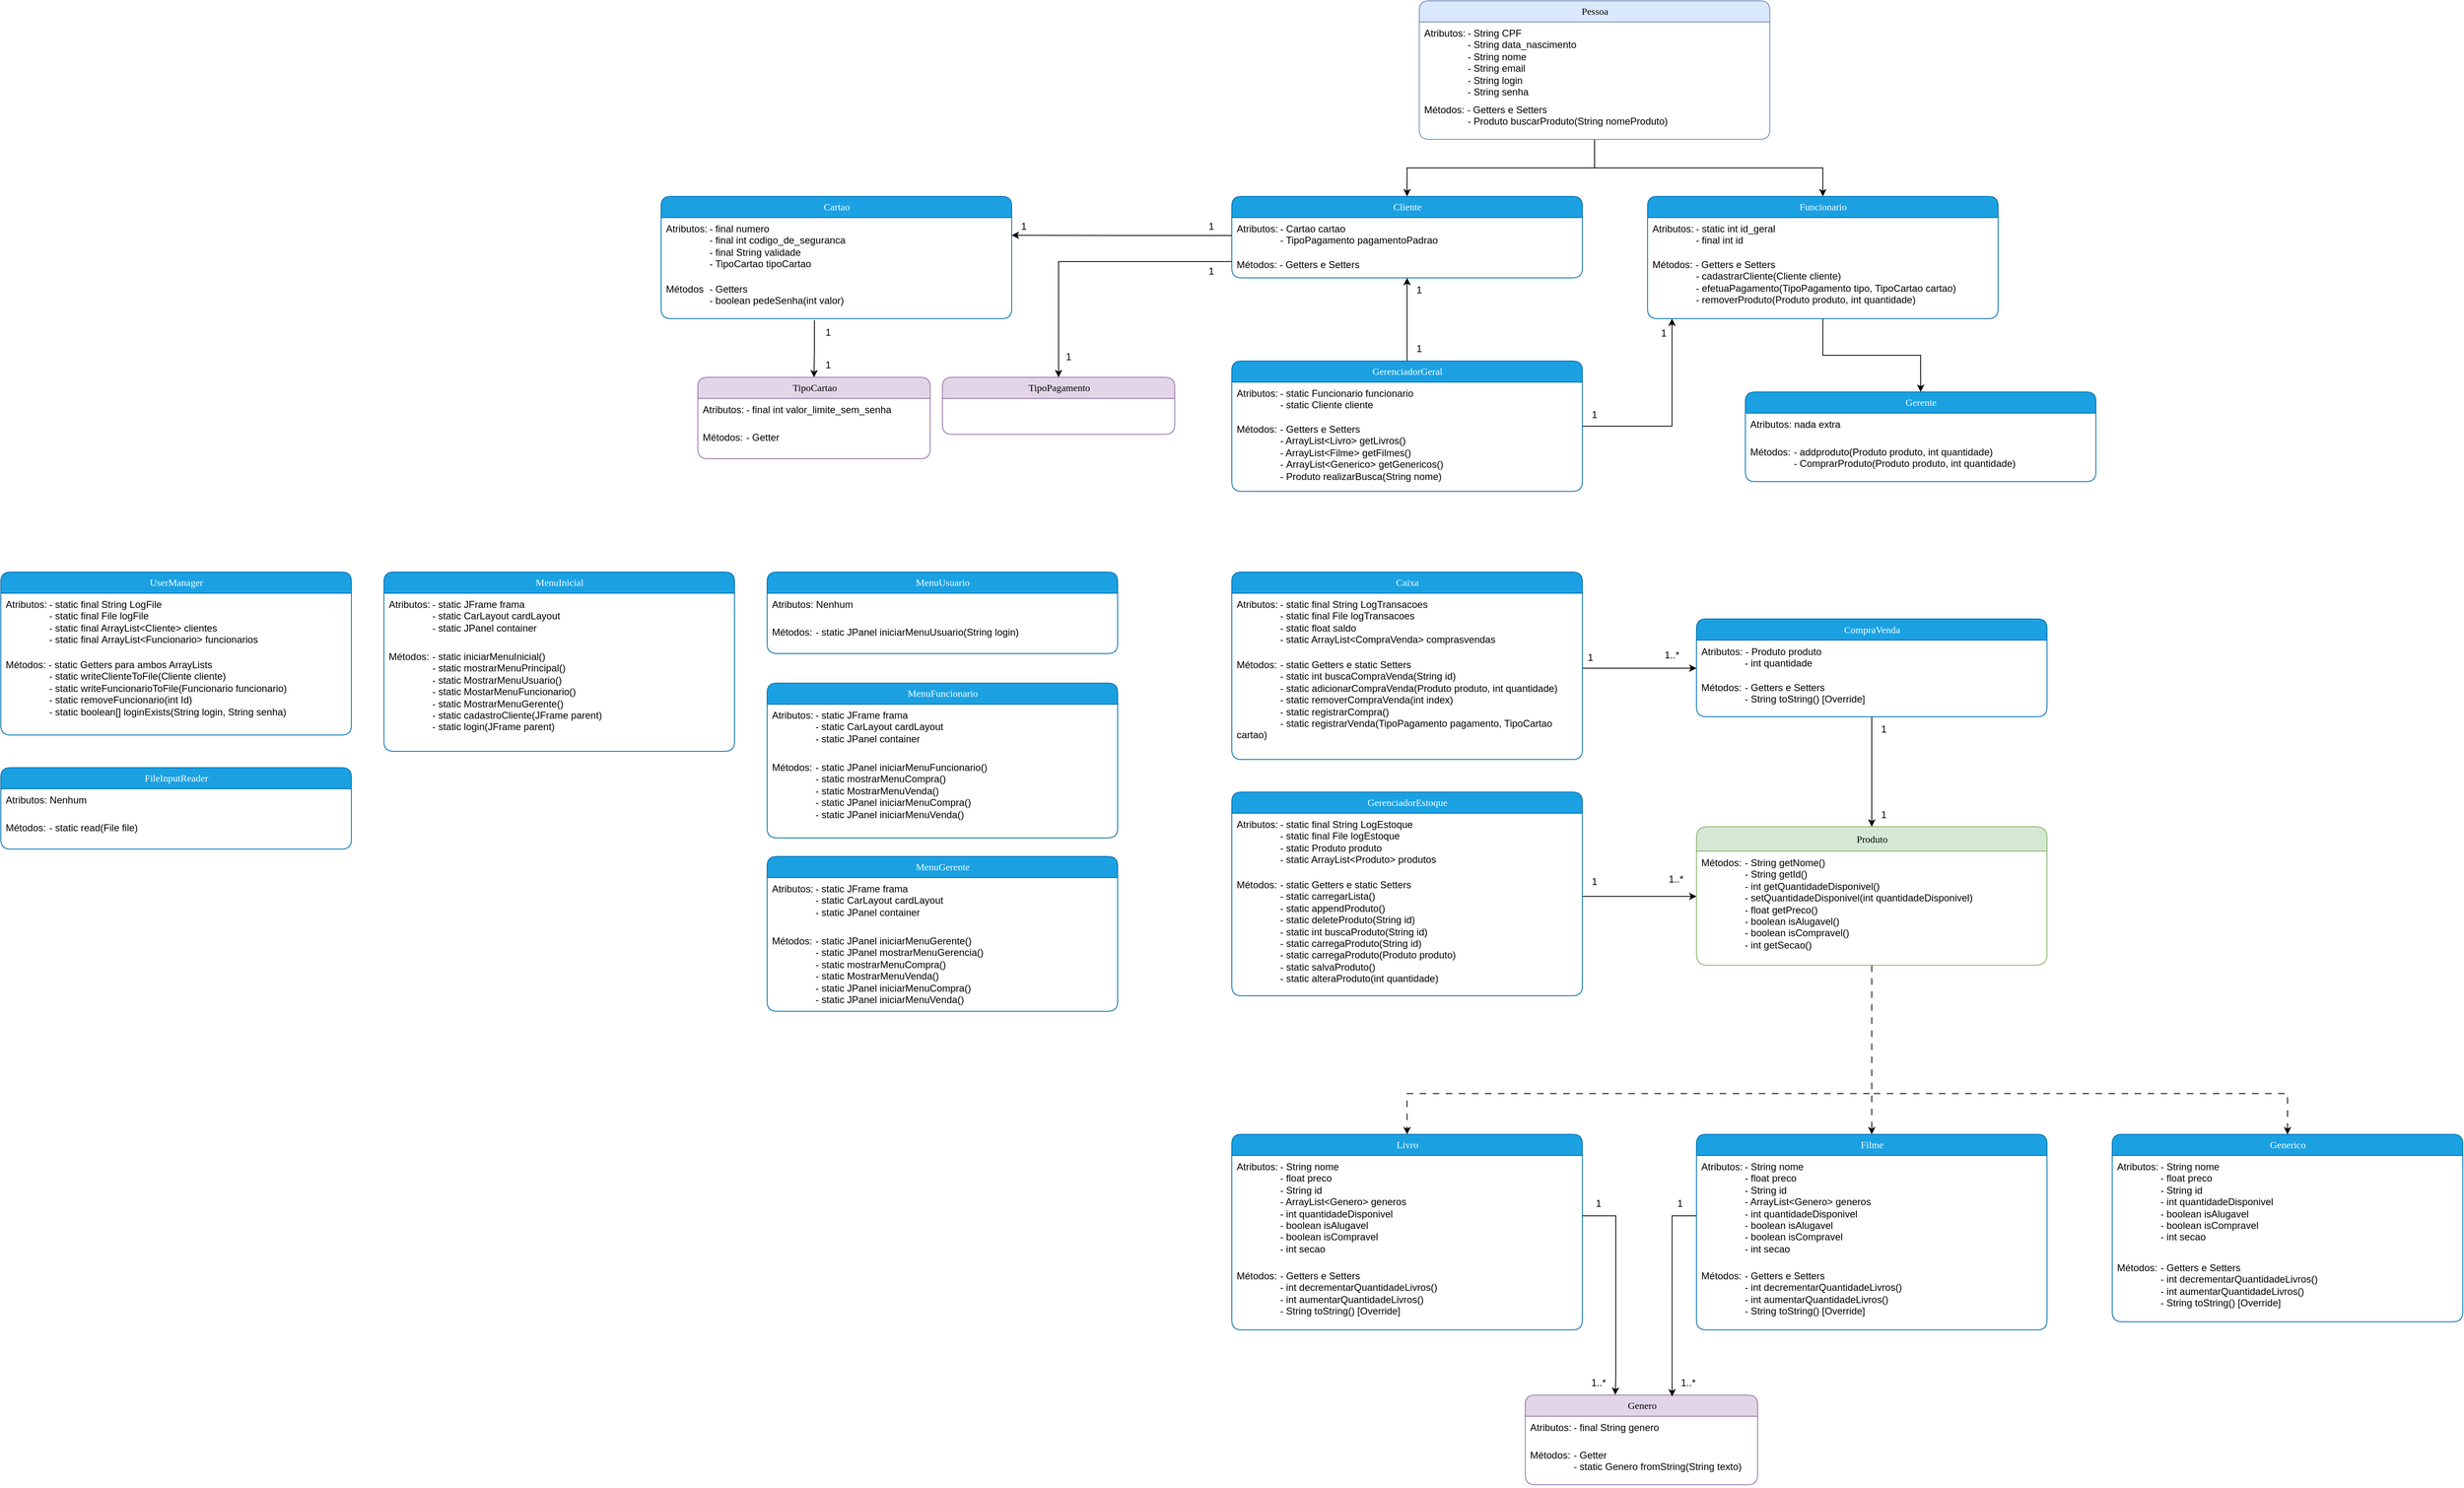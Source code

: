 <mxfile version="26.2.14">
  <diagram name="Page-1" id="b520641d-4fe3-3701-9064-5fc419738815">
    <mxGraphModel dx="-65" dy="1787" grid="1" gridSize="10" guides="1" tooltips="1" connect="1" arrows="1" fold="1" page="1" pageScale="1" pageWidth="1100" pageHeight="850" background="none" math="0" shadow="0">
      <root>
        <mxCell id="0" />
        <mxCell id="1" parent="0" />
        <mxCell id="ZfW2Em-M_eBguEsWXBFq-1" value="Cliente" style="swimlane;html=1;fontStyle=0;childLayout=stackLayout;horizontal=1;startSize=26;fillColor=#1ba1e2;horizontalStack=0;resizeParent=1;resizeLast=0;collapsible=1;marginBottom=0;swimlaneFillColor=#ffffff;align=center;rounded=1;shadow=0;comic=0;labelBackgroundColor=none;strokeWidth=1;fontFamily=Verdana;fontSize=12;strokeColor=#006EAF;fontColor=#ffffff;" parent="1" vertex="1">
          <mxGeometry x="3790" y="-560" width="430" height="100" as="geometry" />
        </mxCell>
        <mxCell id="ZfW2Em-M_eBguEsWXBFq-2" value="Atributos:&lt;span style=&quot;white-space: pre;&quot;&gt;&#x9;&lt;/span&gt;- Cartao cartao&lt;div&gt;&lt;span style=&quot;white-space: pre;&quot;&gt;&#x9;&lt;/span&gt;&lt;span style=&quot;white-space: pre;&quot;&gt;&#x9;&lt;/span&gt;- TipoPagamento pagamentoPadrao&lt;br&gt;&lt;/div&gt;" style="text;html=1;strokeColor=none;fillColor=none;spacingLeft=4;spacingRight=4;whiteSpace=wrap;overflow=hidden;rotatable=0;points=[[0,0.5],[1,0.5]];portConstraint=eastwest;" parent="ZfW2Em-M_eBguEsWXBFq-1" vertex="1">
          <mxGeometry y="26" width="430" height="44" as="geometry" />
        </mxCell>
        <mxCell id="ZfW2Em-M_eBguEsWXBFq-3" value="Métodos: - Getters e Setters" style="text;html=1;strokeColor=none;fillColor=none;spacingLeft=4;spacingRight=4;whiteSpace=wrap;overflow=hidden;rotatable=0;points=[[0,0.5],[1,0.5]];portConstraint=eastwest;" parent="ZfW2Em-M_eBguEsWXBFq-1" vertex="1">
          <mxGeometry y="70" width="430" height="20" as="geometry" />
        </mxCell>
        <mxCell id="ZfW2Em-M_eBguEsWXBFq-16" style="edgeStyle=orthogonalEdgeStyle;rounded=0;orthogonalLoop=1;jettySize=auto;html=1;entryX=0.5;entryY=0;entryDx=0;entryDy=0;" parent="1" source="ZfW2Em-M_eBguEsWXBFq-4" target="ZfW2Em-M_eBguEsWXBFq-1" edge="1">
          <mxGeometry relative="1" as="geometry" />
        </mxCell>
        <mxCell id="ZfW2Em-M_eBguEsWXBFq-17" style="edgeStyle=orthogonalEdgeStyle;rounded=0;orthogonalLoop=1;jettySize=auto;html=1;entryX=0.5;entryY=0;entryDx=0;entryDy=0;" parent="1" source="ZfW2Em-M_eBguEsWXBFq-4" target="ZfW2Em-M_eBguEsWXBFq-8" edge="1">
          <mxGeometry relative="1" as="geometry" />
        </mxCell>
        <mxCell id="ZfW2Em-M_eBguEsWXBFq-4" value="Pessoa" style="swimlane;html=1;fontStyle=0;childLayout=stackLayout;horizontal=1;startSize=26;fillColor=#dae8fc;horizontalStack=0;resizeParent=1;resizeLast=0;collapsible=1;marginBottom=0;swimlaneFillColor=#ffffff;align=center;rounded=1;shadow=0;comic=0;labelBackgroundColor=none;strokeWidth=1;fontFamily=Verdana;fontSize=12;strokeColor=#6c8ebf;" parent="1" vertex="1">
          <mxGeometry x="4020" y="-800" width="430" height="170" as="geometry" />
        </mxCell>
        <mxCell id="ZfW2Em-M_eBguEsWXBFq-5" value="Atributos:&lt;span style=&quot;white-space: pre;&quot;&gt;&#x9;&lt;/span&gt;- String CPF&lt;br&gt;&lt;span style=&quot;white-space: pre;&quot;&gt;&#x9;&lt;/span&gt;&lt;span style=&quot;white-space: pre;&quot;&gt;&#x9;&lt;/span&gt;- String data_nascimento&lt;br&gt;&lt;div&gt;&lt;span style=&quot;white-space: pre;&quot;&gt;&#x9;&lt;/span&gt;&lt;span style=&quot;white-space: pre;&quot;&gt;&#x9;&lt;/span&gt;- String nome&lt;br&gt;&lt;/div&gt;&lt;div&gt;&lt;span style=&quot;white-space: pre;&quot;&gt;&#x9;&lt;/span&gt;&lt;span style=&quot;white-space: pre;&quot;&gt;&#x9;&lt;/span&gt;- String email&lt;br&gt;&lt;/div&gt;&lt;div&gt;&lt;span style=&quot;white-space: pre;&quot;&gt;&#x9;&lt;/span&gt;&lt;span style=&quot;white-space: pre;&quot;&gt;&#x9;&lt;/span&gt;- String login&lt;br&gt;&lt;/div&gt;&lt;div&gt;&lt;span style=&quot;white-space: pre;&quot;&gt;&#x9;&lt;/span&gt;&lt;span style=&quot;white-space: pre;&quot;&gt;&#x9;&lt;/span&gt;- String senha&lt;br&gt;&lt;/div&gt;" style="text;html=1;strokeColor=none;fillColor=none;spacingLeft=4;spacingRight=4;whiteSpace=wrap;overflow=hidden;rotatable=0;points=[[0,0.5],[1,0.5]];portConstraint=eastwest;" parent="ZfW2Em-M_eBguEsWXBFq-4" vertex="1">
          <mxGeometry y="26" width="430" height="94" as="geometry" />
        </mxCell>
        <mxCell id="ZfW2Em-M_eBguEsWXBFq-6" value="Métodos: - Getters e Setters&lt;div&gt;&lt;span style=&quot;white-space: pre;&quot;&gt;&#x9;&lt;/span&gt;&lt;span style=&quot;white-space: pre;&quot;&gt;&#x9;&lt;/span&gt;- Produto buscarProduto(String nomeProduto)&lt;br&gt;&lt;/div&gt;" style="text;html=1;strokeColor=none;fillColor=none;spacingLeft=4;spacingRight=4;whiteSpace=wrap;overflow=hidden;rotatable=0;points=[[0,0.5],[1,0.5]];portConstraint=eastwest;" parent="ZfW2Em-M_eBguEsWXBFq-4" vertex="1">
          <mxGeometry y="120" width="430" height="50" as="geometry" />
        </mxCell>
        <mxCell id="ZfW2Em-M_eBguEsWXBFq-15" style="edgeStyle=orthogonalEdgeStyle;rounded=0;orthogonalLoop=1;jettySize=auto;html=1;entryX=0.5;entryY=0;entryDx=0;entryDy=0;" parent="1" source="ZfW2Em-M_eBguEsWXBFq-8" target="ZfW2Em-M_eBguEsWXBFq-12" edge="1">
          <mxGeometry relative="1" as="geometry" />
        </mxCell>
        <mxCell id="ZfW2Em-M_eBguEsWXBFq-8" value="Funcionario" style="swimlane;html=1;fontStyle=0;childLayout=stackLayout;horizontal=1;startSize=26;fillColor=#1ba1e2;horizontalStack=0;resizeParent=1;resizeLast=0;collapsible=1;marginBottom=0;swimlaneFillColor=#ffffff;align=center;rounded=1;shadow=0;comic=0;labelBackgroundColor=none;strokeWidth=1;fontFamily=Verdana;fontSize=12;strokeColor=#006EAF;fontColor=#ffffff;" parent="1" vertex="1">
          <mxGeometry x="4300" y="-560" width="430" height="150" as="geometry" />
        </mxCell>
        <mxCell id="ZfW2Em-M_eBguEsWXBFq-9" value="Atributos:&lt;span style=&quot;white-space: pre;&quot;&gt;&#x9;&lt;/span&gt;- static int id_geral&lt;div&gt;&lt;span style=&quot;white-space: pre;&quot;&gt;&#x9;&lt;/span&gt;&lt;span style=&quot;white-space: pre;&quot;&gt;&#x9;&lt;/span&gt;- final int id&lt;br&gt;&lt;/div&gt;" style="text;html=1;strokeColor=none;fillColor=none;spacingLeft=4;spacingRight=4;whiteSpace=wrap;overflow=hidden;rotatable=0;points=[[0,0.5],[1,0.5]];portConstraint=eastwest;" parent="ZfW2Em-M_eBguEsWXBFq-8" vertex="1">
          <mxGeometry y="26" width="430" height="44" as="geometry" />
        </mxCell>
        <mxCell id="ZfW2Em-M_eBguEsWXBFq-10" value="Métodos: - Getters e Setters&lt;div&gt;&lt;span style=&quot;white-space: pre;&quot;&gt;&#x9;&lt;/span&gt;&lt;span style=&quot;white-space: pre;&quot;&gt;&#x9;&lt;/span&gt;- cadastrarCliente(Cliente cliente)&lt;br&gt;&lt;/div&gt;&lt;div&gt;&lt;span style=&quot;white-space: pre;&quot;&gt;&#x9;&lt;/span&gt;&lt;span style=&quot;white-space: pre;&quot;&gt;&#x9;&lt;/span&gt;- efetuaPagamento(TipoPagamento tipo, TipoCartao cartao)&lt;br&gt;&lt;/div&gt;&lt;div&gt;&lt;span style=&quot;white-space: pre;&quot;&gt;&#x9;&lt;/span&gt;&lt;span style=&quot;white-space: pre;&quot;&gt;&#x9;&lt;/span&gt;- removerProduto(Produto produto, int quantidade)&lt;br&gt;&lt;/div&gt;" style="text;html=1;strokeColor=none;fillColor=none;spacingLeft=4;spacingRight=4;whiteSpace=wrap;overflow=hidden;rotatable=0;points=[[0,0.5],[1,0.5]];portConstraint=eastwest;" parent="ZfW2Em-M_eBguEsWXBFq-8" vertex="1">
          <mxGeometry y="70" width="430" height="80" as="geometry" />
        </mxCell>
        <mxCell id="ZfW2Em-M_eBguEsWXBFq-12" value="Gerente" style="swimlane;html=1;fontStyle=0;childLayout=stackLayout;horizontal=1;startSize=26;fillColor=#1ba1e2;horizontalStack=0;resizeParent=1;resizeLast=0;collapsible=1;marginBottom=0;swimlaneFillColor=#ffffff;align=center;rounded=1;shadow=0;comic=0;labelBackgroundColor=none;strokeWidth=1;fontFamily=Verdana;fontSize=12;strokeColor=#006EAF;fontColor=#ffffff;" parent="1" vertex="1">
          <mxGeometry x="4420" y="-320" width="430" height="110" as="geometry" />
        </mxCell>
        <mxCell id="ZfW2Em-M_eBguEsWXBFq-13" value="Atributos: nada extra" style="text;html=1;strokeColor=none;fillColor=none;spacingLeft=4;spacingRight=4;whiteSpace=wrap;overflow=hidden;rotatable=0;points=[[0,0.5],[1,0.5]];portConstraint=eastwest;" parent="ZfW2Em-M_eBguEsWXBFq-12" vertex="1">
          <mxGeometry y="26" width="430" height="34" as="geometry" />
        </mxCell>
        <mxCell id="ZfW2Em-M_eBguEsWXBFq-14" value="Métodos:&lt;span style=&quot;white-space: pre;&quot;&gt;&#x9;&lt;/span&gt;- addproduto(Produto produto, int quantidade)&lt;div&gt;&lt;span style=&quot;white-space: pre;&quot;&gt;&#x9;&lt;/span&gt;&lt;span style=&quot;white-space: pre;&quot;&gt;&#x9;&lt;/span&gt;- ComprarProduto(Produto produto, int quantidade)&lt;br&gt;&lt;/div&gt;" style="text;html=1;strokeColor=none;fillColor=none;spacingLeft=4;spacingRight=4;whiteSpace=wrap;overflow=hidden;rotatable=0;points=[[0,0.5],[1,0.5]];portConstraint=eastwest;" parent="ZfW2Em-M_eBguEsWXBFq-12" vertex="1">
          <mxGeometry y="60" width="430" height="50" as="geometry" />
        </mxCell>
        <mxCell id="ZfW2Em-M_eBguEsWXBFq-36" style="edgeStyle=orthogonalEdgeStyle;rounded=0;orthogonalLoop=1;jettySize=auto;html=1;entryX=0.5;entryY=0;entryDx=0;entryDy=0;dashed=1;dashPattern=8 8;" parent="1" source="ZfW2Em-M_eBguEsWXBFq-18" target="ZfW2Em-M_eBguEsWXBFq-27" edge="1">
          <mxGeometry relative="1" as="geometry">
            <Array as="points">
              <mxPoint x="4575" y="541" />
              <mxPoint x="4005" y="541" />
            </Array>
          </mxGeometry>
        </mxCell>
        <mxCell id="ZfW2Em-M_eBguEsWXBFq-37" style="edgeStyle=orthogonalEdgeStyle;rounded=0;orthogonalLoop=1;jettySize=auto;html=1;entryX=0.5;entryY=0;entryDx=0;entryDy=0;dashed=1;dashPattern=8 8;" parent="1" source="ZfW2Em-M_eBguEsWXBFq-18" target="ZfW2Em-M_eBguEsWXBFq-30" edge="1">
          <mxGeometry relative="1" as="geometry">
            <Array as="points">
              <mxPoint x="4575" y="488" />
              <mxPoint x="4575" y="488" />
            </Array>
          </mxGeometry>
        </mxCell>
        <mxCell id="ZfW2Em-M_eBguEsWXBFq-38" style="edgeStyle=orthogonalEdgeStyle;rounded=0;orthogonalLoop=1;jettySize=auto;html=1;dashed=1;dashPattern=8 8;" parent="1" source="ZfW2Em-M_eBguEsWXBFq-18" target="ZfW2Em-M_eBguEsWXBFq-33" edge="1">
          <mxGeometry relative="1" as="geometry">
            <Array as="points">
              <mxPoint x="4575" y="541" />
              <mxPoint x="5085" y="541" />
            </Array>
          </mxGeometry>
        </mxCell>
        <mxCell id="ZfW2Em-M_eBguEsWXBFq-18" value="Produto" style="swimlane;html=1;fontStyle=0;childLayout=stackLayout;horizontal=1;startSize=30;fillColor=#d5e8d4;horizontalStack=0;resizeParent=1;resizeLast=0;collapsible=1;marginBottom=0;swimlaneFillColor=#ffffff;align=center;rounded=1;shadow=0;comic=0;labelBackgroundColor=none;strokeWidth=1;fontFamily=Verdana;fontSize=12;strokeColor=#82b366;" parent="1" vertex="1">
          <mxGeometry x="4360" y="213.5" width="430" height="170" as="geometry" />
        </mxCell>
        <mxCell id="ZfW2Em-M_eBguEsWXBFq-19" value="Métodos:&lt;span style=&quot;white-space: pre;&quot;&gt;&#x9;&lt;/span&gt;- String getNome()&lt;div&gt;&lt;span style=&quot;white-space: pre;&quot;&gt;&#x9;&lt;/span&gt;&lt;span style=&quot;white-space: pre;&quot;&gt;&#x9;&lt;/span&gt;- String getId()&lt;br&gt;&lt;/div&gt;&lt;div&gt;&lt;span style=&quot;white-space: pre;&quot;&gt;&#x9;&lt;/span&gt;&lt;span style=&quot;white-space: pre;&quot;&gt;&#x9;&lt;/span&gt;- int getQuantidadeDisponivel()&lt;br&gt;&lt;/div&gt;&lt;div&gt;&lt;span style=&quot;white-space: pre;&quot;&gt;&#x9;&lt;/span&gt;&lt;span style=&quot;white-space: pre;&quot;&gt;&#x9;&lt;/span&gt;-&amp;nbsp;setQuantidadeDisponivel(int quantidadeDisponivel)&lt;br&gt;&lt;/div&gt;&lt;div&gt;&lt;span style=&quot;white-space: pre;&quot;&gt;&#x9;&lt;/span&gt;&lt;span style=&quot;white-space: pre;&quot;&gt;&#x9;&lt;/span&gt;- float getPreco()&lt;br&gt;&lt;/div&gt;&lt;div&gt;&lt;span style=&quot;white-space: pre;&quot;&gt;&#x9;&lt;/span&gt;&lt;span style=&quot;white-space: pre;&quot;&gt;&#x9;&lt;/span&gt;- boolean isAlugavel()&lt;br&gt;&lt;/div&gt;&lt;div&gt;&lt;span style=&quot;white-space: pre;&quot;&gt;&#x9;&lt;/span&gt;&lt;span style=&quot;white-space: pre;&quot;&gt;&#x9;&lt;/span&gt;- boolean isCompravel()&lt;br&gt;&lt;/div&gt;&lt;div&gt;&lt;span style=&quot;white-space: pre;&quot;&gt;&#x9;&lt;/span&gt;&lt;span style=&quot;white-space: pre;&quot;&gt;&#x9;&lt;/span&gt;- int getSecao()&lt;br&gt;&lt;/div&gt;" style="text;html=1;strokeColor=none;fillColor=none;spacingLeft=4;spacingRight=4;whiteSpace=wrap;overflow=hidden;rotatable=0;points=[[0,0.5],[1,0.5]];portConstraint=eastwest;" parent="ZfW2Em-M_eBguEsWXBFq-18" vertex="1">
          <mxGeometry y="30" width="430" height="140" as="geometry" />
        </mxCell>
        <mxCell id="ZfW2Em-M_eBguEsWXBFq-20" value="UserManager" style="swimlane;html=1;fontStyle=0;childLayout=stackLayout;horizontal=1;startSize=26;fillColor=#1ba1e2;horizontalStack=0;resizeParent=1;resizeLast=0;collapsible=1;marginBottom=0;swimlaneFillColor=#ffffff;align=center;rounded=1;shadow=0;comic=0;labelBackgroundColor=none;strokeWidth=1;fontFamily=Verdana;fontSize=12;strokeColor=#006EAF;fontColor=#ffffff;" parent="1" vertex="1">
          <mxGeometry x="2280" y="-99" width="430" height="200" as="geometry" />
        </mxCell>
        <mxCell id="ZfW2Em-M_eBguEsWXBFq-21" value="Atributos:&lt;span style=&quot;white-space: pre;&quot;&gt;&#x9;&lt;/span&gt;- static final String LogFile&lt;div&gt;&lt;span style=&quot;white-space: pre;&quot;&gt;&#x9;&lt;/span&gt;&lt;span style=&quot;white-space: pre;&quot;&gt;&#x9;&lt;/span&gt;&lt;span style=&quot;background-color: transparent; color: light-dark(rgb(0, 0, 0), rgb(255, 255, 255));&quot;&gt;- static final File logFile&lt;/span&gt;&lt;/div&gt;&lt;div&gt;&lt;span style=&quot;background-color: transparent; color: light-dark(rgb(0, 0, 0), rgb(255, 255, 255));&quot;&gt;&lt;span style=&quot;white-space: pre;&quot;&gt;&#x9;&lt;/span&gt;&lt;span style=&quot;white-space: pre;&quot;&gt;&#x9;&lt;/span&gt;- static final ArrayList&amp;lt;Cliente&amp;gt; clientes&lt;/span&gt;&lt;/div&gt;&lt;div&gt;&lt;span style=&quot;white-space: pre;&quot;&gt;&#x9;&lt;/span&gt;&lt;span style=&quot;white-space: pre;&quot;&gt;&#x9;&lt;/span&gt;&lt;span style=&quot;background-color: transparent; color: light-dark(rgb(0, 0, 0), rgb(255, 255, 255));&quot;&gt;- static final&amp;nbsp;&lt;/span&gt;&lt;span style=&quot;background-color: transparent; color: light-dark(rgb(0, 0, 0), rgb(255, 255, 255));&quot;&gt;ArrayList&amp;lt;Funcionario&amp;gt; funcionarios&lt;/span&gt;&lt;/div&gt;" style="text;html=1;strokeColor=none;fillColor=none;spacingLeft=4;spacingRight=4;whiteSpace=wrap;overflow=hidden;rotatable=0;points=[[0,0.5],[1,0.5]];portConstraint=eastwest;" parent="ZfW2Em-M_eBguEsWXBFq-20" vertex="1">
          <mxGeometry y="26" width="430" height="74" as="geometry" />
        </mxCell>
        <mxCell id="ZfW2Em-M_eBguEsWXBFq-22" value="Métodos: - static Getters para ambos ArrayLists&lt;div&gt;&lt;span style=&quot;white-space: pre;&quot;&gt;&#x9;&lt;/span&gt;&lt;span style=&quot;white-space: pre;&quot;&gt;&#x9;&lt;/span&gt;- static writeClienteToFile(Cliente cliente)&lt;br&gt;&lt;/div&gt;&lt;div&gt;&lt;span style=&quot;white-space: pre;&quot;&gt;&#x9;&lt;/span&gt;&lt;span style=&quot;white-space: pre;&quot;&gt;&#x9;&lt;/span&gt;- static writeFuncionarioToFile(Funcionario funcionario)&lt;br&gt;&lt;/div&gt;&lt;div&gt;&lt;span style=&quot;white-space: pre;&quot;&gt;&#x9;&lt;/span&gt;&lt;span style=&quot;white-space: pre;&quot;&gt;&#x9;&lt;/span&gt;- static removeFuncionario(int Id)&lt;br&gt;&lt;/div&gt;&lt;div&gt;&lt;span style=&quot;white-space: pre;&quot;&gt;&#x9;&lt;/span&gt;&lt;span style=&quot;white-space: pre;&quot;&gt;&#x9;&lt;/span&gt;- static boolean[] loginExists(String login, String senha)&lt;/div&gt;" style="text;html=1;strokeColor=none;fillColor=none;spacingLeft=4;spacingRight=4;whiteSpace=wrap;overflow=hidden;rotatable=0;points=[[0,0.5],[1,0.5]];portConstraint=eastwest;" parent="ZfW2Em-M_eBguEsWXBFq-20" vertex="1">
          <mxGeometry y="100" width="430" height="100" as="geometry" />
        </mxCell>
        <mxCell id="ZfW2Em-M_eBguEsWXBFq-23" value="Genero" style="swimlane;html=1;fontStyle=0;childLayout=stackLayout;horizontal=1;startSize=26;fillColor=#e1d5e7;horizontalStack=0;resizeParent=1;resizeLast=0;collapsible=1;marginBottom=0;swimlaneFillColor=#ffffff;align=center;rounded=1;shadow=0;comic=0;labelBackgroundColor=none;strokeWidth=1;fontFamily=Verdana;fontSize=12;strokeColor=#9673a6;" parent="1" vertex="1">
          <mxGeometry x="4150" y="911" width="285" height="110" as="geometry" />
        </mxCell>
        <mxCell id="ZfW2Em-M_eBguEsWXBFq-24" value="Atributos:&lt;span style=&quot;white-space: pre;&quot;&gt;&#x9;&lt;/span&gt;- final String genero" style="text;html=1;strokeColor=none;fillColor=none;spacingLeft=4;spacingRight=4;whiteSpace=wrap;overflow=hidden;rotatable=0;points=[[0,0.5],[1,0.5]];portConstraint=eastwest;" parent="ZfW2Em-M_eBguEsWXBFq-23" vertex="1">
          <mxGeometry y="26" width="285" height="34" as="geometry" />
        </mxCell>
        <mxCell id="ZfW2Em-M_eBguEsWXBFq-25" value="Métodos:&lt;span style=&quot;white-space: pre;&quot;&gt;&#x9;&lt;/span&gt;- Getter&lt;div&gt;&lt;span style=&quot;white-space: pre;&quot;&gt;&#x9;&lt;/span&gt;&lt;span style=&quot;white-space: pre;&quot;&gt;&#x9;&lt;/span&gt;- static Genero fromString(String texto)&lt;br&gt;&lt;/div&gt;" style="text;html=1;strokeColor=none;fillColor=none;spacingLeft=4;spacingRight=4;whiteSpace=wrap;overflow=hidden;rotatable=0;points=[[0,0.5],[1,0.5]];portConstraint=eastwest;" parent="ZfW2Em-M_eBguEsWXBFq-23" vertex="1">
          <mxGeometry y="60" width="285" height="50" as="geometry" />
        </mxCell>
        <mxCell id="ZfW2Em-M_eBguEsWXBFq-27" value="Livro" style="swimlane;html=1;fontStyle=0;childLayout=stackLayout;horizontal=1;startSize=26;fillColor=#1ba1e2;horizontalStack=0;resizeParent=1;resizeLast=0;collapsible=1;marginBottom=0;swimlaneFillColor=#ffffff;align=center;rounded=1;shadow=0;comic=0;labelBackgroundColor=none;strokeWidth=1;fontFamily=Verdana;fontSize=12;strokeColor=#006EAF;fontColor=#ffffff;" parent="1" vertex="1">
          <mxGeometry x="3790" y="591" width="430" height="240" as="geometry" />
        </mxCell>
        <mxCell id="ZfW2Em-M_eBguEsWXBFq-28" value="Atributos:&lt;span style=&quot;white-space: pre;&quot;&gt;&#x9;&lt;/span&gt;- String nome&lt;div&gt;&lt;span style=&quot;white-space: pre;&quot;&gt;&#x9;&lt;/span&gt;&lt;span style=&quot;white-space: pre;&quot;&gt;&#x9;&lt;/span&gt;- float preco&lt;br&gt;&lt;/div&gt;&lt;div&gt;&lt;span style=&quot;white-space: pre;&quot;&gt;&#x9;&lt;/span&gt;&lt;span style=&quot;white-space: pre;&quot;&gt;&#x9;&lt;/span&gt;- String id&lt;br&gt;&lt;/div&gt;&lt;div&gt;&lt;span style=&quot;white-space: pre;&quot;&gt;&#x9;&lt;/span&gt;&lt;span style=&quot;white-space: pre;&quot;&gt;&#x9;&lt;/span&gt;- ArrayList&amp;lt;Genero&amp;gt; generos&lt;br&gt;&lt;/div&gt;&lt;div&gt;&lt;span style=&quot;white-space: pre;&quot;&gt;&#x9;&lt;/span&gt;&lt;span style=&quot;white-space: pre;&quot;&gt;&#x9;&lt;/span&gt;- int quantidadeDisponivel&lt;br&gt;&lt;/div&gt;&lt;div&gt;&lt;span style=&quot;white-space: pre;&quot;&gt;&#x9;&lt;/span&gt;&lt;span style=&quot;white-space: pre;&quot;&gt;&#x9;&lt;/span&gt;- boolean isAlugavel&lt;br&gt;&lt;/div&gt;&lt;div&gt;&lt;span style=&quot;white-space: pre;&quot;&gt;&#x9;&lt;/span&gt;&lt;span style=&quot;white-space: pre;&quot;&gt;&#x9;&lt;/span&gt;- boolean isCompravel&lt;br&gt;&lt;/div&gt;&lt;div&gt;&lt;span style=&quot;white-space: pre;&quot;&gt;&#x9;&lt;/span&gt;&lt;span style=&quot;white-space: pre;&quot;&gt;&#x9;&lt;/span&gt;- int secao&lt;br&gt;&lt;/div&gt;" style="text;html=1;strokeColor=none;fillColor=none;spacingLeft=4;spacingRight=4;whiteSpace=wrap;overflow=hidden;rotatable=0;points=[[0,0.5],[1,0.5]];portConstraint=eastwest;" parent="ZfW2Em-M_eBguEsWXBFq-27" vertex="1">
          <mxGeometry y="26" width="430" height="134" as="geometry" />
        </mxCell>
        <mxCell id="ZfW2Em-M_eBguEsWXBFq-29" value="Métodos:&lt;span style=&quot;white-space: pre;&quot;&gt;&#x9;&lt;/span&gt;- Getters e Setters&lt;span style=&quot;white-space: pre;&quot;&gt;&lt;/span&gt;&lt;div&gt;&lt;span style=&quot;white-space: pre;&quot;&gt;&#x9;&lt;/span&gt;&lt;span style=&quot;white-space: pre;&quot;&gt;&#x9;&lt;/span&gt;- int decrementarQuantidadeLivros()&lt;br&gt;&lt;/div&gt;&lt;div&gt;&lt;span style=&quot;white-space: pre;&quot;&gt;&#x9;&lt;/span&gt;&lt;span style=&quot;white-space: pre;&quot;&gt;&#x9;&lt;/span&gt;- int aumentarQuantidadeLivros()&lt;br&gt;&lt;/div&gt;&lt;div&gt;&lt;span style=&quot;white-space: pre;&quot;&gt;&#x9;&lt;/span&gt;&lt;span style=&quot;white-space: pre;&quot;&gt;&#x9;&lt;/span&gt;- String toString() [&lt;span style=&quot;background-color: transparent; color: light-dark(rgb(0, 0, 0), rgb(255, 255, 255));&quot;&gt;Override]&lt;/span&gt;&lt;/div&gt;" style="text;html=1;strokeColor=none;fillColor=none;spacingLeft=4;spacingRight=4;whiteSpace=wrap;overflow=hidden;rotatable=0;points=[[0,0.5],[1,0.5]];portConstraint=eastwest;" parent="ZfW2Em-M_eBguEsWXBFq-27" vertex="1">
          <mxGeometry y="160" width="430" height="80" as="geometry" />
        </mxCell>
        <mxCell id="ZfW2Em-M_eBguEsWXBFq-30" value="Filme" style="swimlane;html=1;fontStyle=0;childLayout=stackLayout;horizontal=1;startSize=26;fillColor=#1ba1e2;horizontalStack=0;resizeParent=1;resizeLast=0;collapsible=1;marginBottom=0;swimlaneFillColor=#ffffff;align=center;rounded=1;shadow=0;comic=0;labelBackgroundColor=none;strokeWidth=1;fontFamily=Verdana;fontSize=12;strokeColor=#006EAF;fontColor=#ffffff;" parent="1" vertex="1">
          <mxGeometry x="4360" y="591" width="430" height="240" as="geometry" />
        </mxCell>
        <mxCell id="ZfW2Em-M_eBguEsWXBFq-31" value="Atributos:&lt;span style=&quot;white-space: pre;&quot;&gt;&#x9;&lt;/span&gt;- String nome&lt;div&gt;&lt;span style=&quot;white-space: pre;&quot;&gt;&#x9;&lt;/span&gt;&lt;span style=&quot;white-space: pre;&quot;&gt;&#x9;&lt;/span&gt;- float preco&lt;br&gt;&lt;/div&gt;&lt;div&gt;&lt;span style=&quot;white-space: pre;&quot;&gt;&#x9;&lt;/span&gt;&lt;span style=&quot;white-space: pre;&quot;&gt;&#x9;&lt;/span&gt;- String id&lt;br&gt;&lt;/div&gt;&lt;div&gt;&lt;span style=&quot;white-space: pre;&quot;&gt;&#x9;&lt;/span&gt;&lt;span style=&quot;white-space: pre;&quot;&gt;&#x9;&lt;/span&gt;- ArrayList&amp;lt;Genero&amp;gt; generos&lt;br&gt;&lt;/div&gt;&lt;div&gt;&lt;span style=&quot;white-space: pre;&quot;&gt;&#x9;&lt;/span&gt;&lt;span style=&quot;white-space: pre;&quot;&gt;&#x9;&lt;/span&gt;- int quantidadeDisponivel&lt;br&gt;&lt;/div&gt;&lt;div&gt;&lt;span style=&quot;white-space: pre;&quot;&gt;&#x9;&lt;/span&gt;&lt;span style=&quot;white-space: pre;&quot;&gt;&#x9;&lt;/span&gt;- boolean isAlugavel&lt;br&gt;&lt;/div&gt;&lt;div&gt;&lt;span style=&quot;white-space: pre;&quot;&gt;&#x9;&lt;/span&gt;&lt;span style=&quot;white-space: pre;&quot;&gt;&#x9;&lt;/span&gt;- boolean isCompravel&lt;br&gt;&lt;/div&gt;&lt;div&gt;&lt;span style=&quot;white-space: pre;&quot;&gt;&#x9;&lt;/span&gt;&lt;span style=&quot;white-space: pre;&quot;&gt;&#x9;&lt;/span&gt;- int secao&lt;br&gt;&lt;/div&gt;" style="text;html=1;strokeColor=none;fillColor=none;spacingLeft=4;spacingRight=4;whiteSpace=wrap;overflow=hidden;rotatable=0;points=[[0,0.5],[1,0.5]];portConstraint=eastwest;" parent="ZfW2Em-M_eBguEsWXBFq-30" vertex="1">
          <mxGeometry y="26" width="430" height="134" as="geometry" />
        </mxCell>
        <mxCell id="ZfW2Em-M_eBguEsWXBFq-32" value="Métodos:&lt;span style=&quot;white-space: pre;&quot;&gt;&#x9;&lt;/span&gt;- Getters e Setters&lt;span style=&quot;white-space: pre;&quot;&gt;&lt;/span&gt;&lt;div&gt;&lt;span style=&quot;white-space: pre;&quot;&gt;&#x9;&lt;/span&gt;&lt;span style=&quot;white-space: pre;&quot;&gt;&#x9;&lt;/span&gt;- int decrementarQuantidadeLivros()&lt;br&gt;&lt;/div&gt;&lt;div&gt;&lt;span style=&quot;white-space: pre;&quot;&gt;&#x9;&lt;/span&gt;&lt;span style=&quot;white-space: pre;&quot;&gt;&#x9;&lt;/span&gt;- int aumentarQuantidadeLivros()&lt;br&gt;&lt;/div&gt;&lt;div&gt;&lt;span style=&quot;white-space: pre;&quot;&gt;&#x9;&lt;/span&gt;&lt;span style=&quot;white-space: pre;&quot;&gt;&#x9;&lt;/span&gt;- String toString() [&lt;span style=&quot;background-color: transparent; color: light-dark(rgb(0, 0, 0), rgb(255, 255, 255));&quot;&gt;Override]&lt;/span&gt;&lt;/div&gt;" style="text;html=1;strokeColor=none;fillColor=none;spacingLeft=4;spacingRight=4;whiteSpace=wrap;overflow=hidden;rotatable=0;points=[[0,0.5],[1,0.5]];portConstraint=eastwest;" parent="ZfW2Em-M_eBguEsWXBFq-30" vertex="1">
          <mxGeometry y="160" width="430" height="80" as="geometry" />
        </mxCell>
        <mxCell id="ZfW2Em-M_eBguEsWXBFq-33" value="Generico" style="swimlane;html=1;fontStyle=0;childLayout=stackLayout;horizontal=1;startSize=26;fillColor=#1ba1e2;horizontalStack=0;resizeParent=1;resizeLast=0;collapsible=1;marginBottom=0;swimlaneFillColor=#ffffff;align=center;rounded=1;shadow=0;comic=0;labelBackgroundColor=none;strokeWidth=1;fontFamily=Verdana;fontSize=12;strokeColor=#006EAF;fontColor=#ffffff;" parent="1" vertex="1">
          <mxGeometry x="4870" y="591" width="430" height="230" as="geometry" />
        </mxCell>
        <mxCell id="ZfW2Em-M_eBguEsWXBFq-34" value="Atributos:&lt;span style=&quot;white-space: pre;&quot;&gt;&#x9;&lt;/span&gt;- String nome&lt;div&gt;&lt;span style=&quot;white-space: pre;&quot;&gt;&#x9;&lt;/span&gt;&lt;span style=&quot;white-space: pre;&quot;&gt;&#x9;&lt;/span&gt;- float preco&lt;br&gt;&lt;/div&gt;&lt;div&gt;&lt;span style=&quot;white-space: pre;&quot;&gt;&#x9;&lt;/span&gt;&lt;span style=&quot;white-space: pre;&quot;&gt;&#x9;&lt;/span&gt;- String id&lt;/div&gt;&lt;div&gt;&lt;span style=&quot;background-color: transparent; color: light-dark(rgb(0, 0, 0), rgb(255, 255, 255)); white-space: pre;&quot;&gt;&#x9;&lt;/span&gt;&lt;span style=&quot;background-color: transparent; color: light-dark(rgb(0, 0, 0), rgb(255, 255, 255)); white-space: pre;&quot;&gt;&#x9;&lt;/span&gt;&lt;span style=&quot;background-color: transparent; color: light-dark(rgb(0, 0, 0), rgb(255, 255, 255));&quot;&gt;- int quantidadeDisponivel&lt;/span&gt;&lt;/div&gt;&lt;div&gt;&lt;span style=&quot;white-space: pre;&quot;&gt;&#x9;&lt;/span&gt;&lt;span style=&quot;white-space: pre;&quot;&gt;&#x9;&lt;/span&gt;- boolean isAlugavel&lt;br&gt;&lt;/div&gt;&lt;div&gt;&lt;span style=&quot;white-space: pre;&quot;&gt;&#x9;&lt;/span&gt;&lt;span style=&quot;white-space: pre;&quot;&gt;&#x9;&lt;/span&gt;- boolean isCompravel&lt;br&gt;&lt;/div&gt;&lt;div&gt;&lt;span style=&quot;white-space: pre;&quot;&gt;&#x9;&lt;/span&gt;&lt;span style=&quot;white-space: pre;&quot;&gt;&#x9;&lt;/span&gt;- int secao&lt;br&gt;&lt;/div&gt;" style="text;html=1;strokeColor=none;fillColor=none;spacingLeft=4;spacingRight=4;whiteSpace=wrap;overflow=hidden;rotatable=0;points=[[0,0.5],[1,0.5]];portConstraint=eastwest;" parent="ZfW2Em-M_eBguEsWXBFq-33" vertex="1">
          <mxGeometry y="26" width="430" height="124" as="geometry" />
        </mxCell>
        <mxCell id="ZfW2Em-M_eBguEsWXBFq-35" value="Métodos:&lt;span style=&quot;white-space: pre;&quot;&gt;&#x9;&lt;/span&gt;- Getters e Setters&lt;span style=&quot;white-space: pre;&quot;&gt;&lt;/span&gt;&lt;div&gt;&lt;span style=&quot;white-space: pre;&quot;&gt;&#x9;&lt;/span&gt;&lt;span style=&quot;white-space: pre;&quot;&gt;&#x9;&lt;/span&gt;- int decrementarQuantidadeLivros()&lt;br&gt;&lt;/div&gt;&lt;div&gt;&lt;span style=&quot;white-space: pre;&quot;&gt;&#x9;&lt;/span&gt;&lt;span style=&quot;white-space: pre;&quot;&gt;&#x9;&lt;/span&gt;- int aumentarQuantidadeLivros()&lt;br&gt;&lt;/div&gt;&lt;div&gt;&lt;span style=&quot;white-space: pre;&quot;&gt;&#x9;&lt;/span&gt;&lt;span style=&quot;white-space: pre;&quot;&gt;&#x9;&lt;/span&gt;- String toString() [&lt;span style=&quot;background-color: transparent; color: light-dark(rgb(0, 0, 0), rgb(255, 255, 255));&quot;&gt;Override]&lt;/span&gt;&lt;/div&gt;" style="text;html=1;strokeColor=none;fillColor=none;spacingLeft=4;spacingRight=4;whiteSpace=wrap;overflow=hidden;rotatable=0;points=[[0,0.5],[1,0.5]];portConstraint=eastwest;" parent="ZfW2Em-M_eBguEsWXBFq-33" vertex="1">
          <mxGeometry y="150" width="430" height="80" as="geometry" />
        </mxCell>
        <mxCell id="ZfW2Em-M_eBguEsWXBFq-41" value="1" style="text;html=1;align=center;verticalAlign=middle;whiteSpace=wrap;rounded=0;" parent="1" vertex="1">
          <mxGeometry x="4210" y="661" width="60" height="30" as="geometry" />
        </mxCell>
        <mxCell id="ZfW2Em-M_eBguEsWXBFq-42" style="edgeStyle=orthogonalEdgeStyle;rounded=0;orthogonalLoop=1;jettySize=auto;html=1;entryX=0.387;entryY=-0.003;entryDx=0;entryDy=0;entryPerimeter=0;" parent="1" source="ZfW2Em-M_eBguEsWXBFq-27" target="ZfW2Em-M_eBguEsWXBFq-23" edge="1">
          <mxGeometry relative="1" as="geometry">
            <mxPoint x="4260" y="901" as="targetPoint" />
            <Array as="points">
              <mxPoint x="4261" y="691" />
              <mxPoint x="4261" y="891" />
              <mxPoint x="4260" y="891" />
            </Array>
          </mxGeometry>
        </mxCell>
        <mxCell id="ZfW2Em-M_eBguEsWXBFq-43" style="edgeStyle=orthogonalEdgeStyle;rounded=0;orthogonalLoop=1;jettySize=auto;html=1;entryX=0.632;entryY=0.015;entryDx=0;entryDy=0;entryPerimeter=0;" parent="1" source="ZfW2Em-M_eBguEsWXBFq-31" target="ZfW2Em-M_eBguEsWXBFq-23" edge="1">
          <mxGeometry relative="1" as="geometry">
            <Array as="points">
              <mxPoint x="4330" y="691" />
            </Array>
          </mxGeometry>
        </mxCell>
        <mxCell id="ZfW2Em-M_eBguEsWXBFq-44" value="1" style="text;html=1;align=center;verticalAlign=middle;whiteSpace=wrap;rounded=0;" parent="1" vertex="1">
          <mxGeometry x="4310" y="661" width="60" height="30" as="geometry" />
        </mxCell>
        <mxCell id="ZfW2Em-M_eBguEsWXBFq-45" value="1..*" style="text;html=1;align=center;verticalAlign=middle;whiteSpace=wrap;rounded=0;" parent="1" vertex="1">
          <mxGeometry x="4320" y="881" width="60" height="30" as="geometry" />
        </mxCell>
        <mxCell id="ZfW2Em-M_eBguEsWXBFq-46" value="1..*" style="text;html=1;align=center;verticalAlign=middle;whiteSpace=wrap;rounded=0;" parent="1" vertex="1">
          <mxGeometry x="4210" y="881" width="60" height="30" as="geometry" />
        </mxCell>
        <mxCell id="ZfW2Em-M_eBguEsWXBFq-61" style="edgeStyle=orthogonalEdgeStyle;rounded=0;orthogonalLoop=1;jettySize=auto;html=1;entryX=0.5;entryY=0;entryDx=0;entryDy=0;" parent="1" target="ZfW2Em-M_eBguEsWXBFq-54" edge="1">
          <mxGeometry relative="1" as="geometry">
            <mxPoint x="3278.034" y="-408.0" as="sourcePoint" />
            <Array as="points">
              <mxPoint x="3278" y="-373" />
              <mxPoint x="3278" y="-373" />
            </Array>
          </mxGeometry>
        </mxCell>
        <mxCell id="ZfW2Em-M_eBguEsWXBFq-51" value="Cartao" style="swimlane;html=1;fontStyle=0;childLayout=stackLayout;horizontal=1;startSize=26;fillColor=#1ba1e2;horizontalStack=0;resizeParent=1;resizeLast=0;collapsible=1;marginBottom=0;swimlaneFillColor=#ffffff;align=center;rounded=1;shadow=0;comic=0;labelBackgroundColor=none;strokeWidth=1;fontFamily=Verdana;fontSize=12;strokeColor=#006EAF;fontColor=#ffffff;" parent="1" vertex="1">
          <mxGeometry x="3090" y="-560" width="430" height="150" as="geometry" />
        </mxCell>
        <mxCell id="ZfW2Em-M_eBguEsWXBFq-52" value="Atributos:&lt;span style=&quot;white-space: pre;&quot;&gt;&#x9;&lt;/span&gt;- final numero&lt;div&gt;&lt;span style=&quot;white-space: pre;&quot;&gt;&#x9;&lt;/span&gt;&lt;span style=&quot;white-space: pre;&quot;&gt;&#x9;&lt;/span&gt;- final int codigo_de_seguranca&lt;/div&gt;&lt;div&gt;&lt;span style=&quot;white-space: pre;&quot;&gt;&#x9;&lt;/span&gt;&lt;span style=&quot;white-space: pre;&quot;&gt;&#x9;&lt;/span&gt;- final String validade&lt;/div&gt;&lt;div&gt;&lt;span style=&quot;white-space: pre;&quot;&gt;&#x9;&lt;/span&gt;&lt;span style=&quot;white-space: pre;&quot;&gt;&#x9;&lt;/span&gt;- TipoCartao tipoCartao&lt;/div&gt;" style="text;html=1;strokeColor=none;fillColor=none;spacingLeft=4;spacingRight=4;whiteSpace=wrap;overflow=hidden;rotatable=0;points=[[0,0.5],[1,0.5]];portConstraint=eastwest;" parent="ZfW2Em-M_eBguEsWXBFq-51" vertex="1">
          <mxGeometry y="26" width="430" height="74" as="geometry" />
        </mxCell>
        <mxCell id="ZfW2Em-M_eBguEsWXBFq-53" value="Métodos&lt;span style=&quot;white-space: pre;&quot;&gt;&#x9;&lt;/span&gt;- Getters&lt;div&gt;&lt;span style=&quot;white-space: pre;&quot;&gt;&#x9;&lt;/span&gt;&lt;span style=&quot;white-space: pre;&quot;&gt;&#x9;&lt;/span&gt;- boolean pedeSenha(int valor)&lt;br&gt;&lt;/div&gt;" style="text;html=1;strokeColor=none;fillColor=none;spacingLeft=4;spacingRight=4;whiteSpace=wrap;overflow=hidden;rotatable=0;points=[[0,0.5],[1,0.5]];portConstraint=eastwest;" parent="ZfW2Em-M_eBguEsWXBFq-51" vertex="1">
          <mxGeometry y="100" width="430" height="50" as="geometry" />
        </mxCell>
        <mxCell id="ZfW2Em-M_eBguEsWXBFq-54" value="TipoCartao" style="swimlane;html=1;fontStyle=0;childLayout=stackLayout;horizontal=1;startSize=26;fillColor=#e1d5e7;horizontalStack=0;resizeParent=1;resizeLast=0;collapsible=1;marginBottom=0;swimlaneFillColor=#ffffff;align=center;rounded=1;shadow=0;comic=0;labelBackgroundColor=none;strokeWidth=1;fontFamily=Verdana;fontSize=12;strokeColor=#9673a6;" parent="1" vertex="1">
          <mxGeometry x="3135" y="-338" width="285" height="100" as="geometry" />
        </mxCell>
        <mxCell id="ZfW2Em-M_eBguEsWXBFq-55" value="Atributos:&lt;span style=&quot;white-space: pre;&quot;&gt;&#x9;&lt;/span&gt;- final int valor_limite_sem_senha" style="text;html=1;strokeColor=none;fillColor=none;spacingLeft=4;spacingRight=4;whiteSpace=wrap;overflow=hidden;rotatable=0;points=[[0,0.5],[1,0.5]];portConstraint=eastwest;" parent="ZfW2Em-M_eBguEsWXBFq-54" vertex="1">
          <mxGeometry y="26" width="285" height="34" as="geometry" />
        </mxCell>
        <mxCell id="ZfW2Em-M_eBguEsWXBFq-56" value="Métodos:&lt;span style=&quot;white-space: pre;&quot;&gt;&#x9;&lt;/span&gt;- Getter" style="text;html=1;strokeColor=none;fillColor=none;spacingLeft=4;spacingRight=4;whiteSpace=wrap;overflow=hidden;rotatable=0;points=[[0,0.5],[1,0.5]];portConstraint=eastwest;" parent="ZfW2Em-M_eBguEsWXBFq-54" vertex="1">
          <mxGeometry y="60" width="285" height="40" as="geometry" />
        </mxCell>
        <mxCell id="ZfW2Em-M_eBguEsWXBFq-57" value="TipoPagamento" style="swimlane;html=1;fontStyle=0;childLayout=stackLayout;horizontal=1;startSize=26;fillColor=#e1d5e7;horizontalStack=0;resizeParent=1;resizeLast=0;collapsible=1;marginBottom=0;swimlaneFillColor=#ffffff;align=center;rounded=1;shadow=0;comic=0;labelBackgroundColor=none;strokeWidth=1;fontFamily=Verdana;fontSize=12;strokeColor=#9673a6;" parent="1" vertex="1">
          <mxGeometry x="3435" y="-338" width="285" height="70" as="geometry" />
        </mxCell>
        <mxCell id="ZfW2Em-M_eBguEsWXBFq-62" value="1" style="text;html=1;align=center;verticalAlign=middle;whiteSpace=wrap;rounded=0;" parent="1" vertex="1">
          <mxGeometry x="3265" y="-408" width="60" height="30" as="geometry" />
        </mxCell>
        <mxCell id="ZfW2Em-M_eBguEsWXBFq-64" value="MenuInicial" style="swimlane;html=1;fontStyle=0;childLayout=stackLayout;horizontal=1;startSize=26;fillColor=#1ba1e2;horizontalStack=0;resizeParent=1;resizeLast=0;collapsible=1;marginBottom=0;swimlaneFillColor=#ffffff;align=center;rounded=1;shadow=0;comic=0;labelBackgroundColor=none;strokeWidth=1;fontFamily=Verdana;fontSize=12;strokeColor=#006EAF;fontColor=#ffffff;" parent="1" vertex="1">
          <mxGeometry x="2750" y="-99" width="430" height="220" as="geometry" />
        </mxCell>
        <mxCell id="ZfW2Em-M_eBguEsWXBFq-65" value="Atributos:&lt;span style=&quot;white-space: pre;&quot;&gt;&#x9;&lt;/span&gt;- static JFrame frama&lt;br&gt;&lt;div&gt;&lt;span style=&quot;white-space: pre;&quot;&gt;&#x9;&lt;/span&gt;&lt;span style=&quot;white-space: pre;&quot;&gt;&#x9;&lt;/span&gt;- static CarLayout cardLayout&lt;br&gt;&lt;/div&gt;&lt;div&gt;&lt;span style=&quot;white-space: pre;&quot;&gt;&#x9;&lt;/span&gt;&lt;span style=&quot;white-space: pre;&quot;&gt;&#x9;&lt;/span&gt;- static JPanel container&lt;br&gt;&lt;/div&gt;" style="text;html=1;strokeColor=none;fillColor=none;spacingLeft=4;spacingRight=4;whiteSpace=wrap;overflow=hidden;rotatable=0;points=[[0,0.5],[1,0.5]];portConstraint=eastwest;" parent="ZfW2Em-M_eBguEsWXBFq-64" vertex="1">
          <mxGeometry y="26" width="430" height="64" as="geometry" />
        </mxCell>
        <mxCell id="ZfW2Em-M_eBguEsWXBFq-66" value="Métodos:&lt;span style=&quot;white-space: pre;&quot;&gt;&#x9;&lt;/span&gt;- static iniciarMenuInicial()&lt;div&gt;&lt;span style=&quot;white-space: pre;&quot;&gt;&#x9;&lt;/span&gt;&lt;span style=&quot;white-space: pre;&quot;&gt;&#x9;&lt;/span&gt;-&amp;nbsp;&lt;span style=&quot;background-color: transparent; color: light-dark(rgb(0, 0, 0), rgb(255, 255, 255));&quot;&gt;static&lt;/span&gt;&lt;span style=&quot;background-color: transparent; color: light-dark(rgb(0, 0, 0), rgb(255, 255, 255));&quot;&gt;&amp;nbsp;&lt;/span&gt;&lt;span style=&quot;background-color: transparent; color: light-dark(rgb(0, 0, 0), rgb(255, 255, 255));&quot;&gt;mostrarMenuPrincipal()&lt;/span&gt;&lt;/div&gt;&lt;div&gt;&lt;span style=&quot;white-space: pre;&quot;&gt;&#x9;&lt;/span&gt;&lt;span style=&quot;white-space: pre;&quot;&gt;&#x9;&lt;/span&gt;-&amp;nbsp;&lt;span style=&quot;background-color: transparent; color: light-dark(rgb(0, 0, 0), rgb(255, 255, 255));&quot;&gt;static&lt;/span&gt;&lt;span style=&quot;background-color: transparent; color: light-dark(rgb(0, 0, 0), rgb(255, 255, 255));&quot;&gt;&amp;nbsp;&lt;/span&gt;&lt;span style=&quot;background-color: transparent; color: light-dark(rgb(0, 0, 0), rgb(255, 255, 255));&quot;&gt;MostrarMenuUsuario()&lt;/span&gt;&lt;/div&gt;&lt;div&gt;&lt;span style=&quot;white-space: pre;&quot;&gt;&#x9;&lt;/span&gt;&lt;span style=&quot;white-space: pre;&quot;&gt;&#x9;&lt;/span&gt;-&amp;nbsp;&lt;span style=&quot;background-color: transparent; color: light-dark(rgb(0, 0, 0), rgb(255, 255, 255));&quot;&gt;static&lt;/span&gt;&lt;span style=&quot;background-color: transparent; color: light-dark(rgb(0, 0, 0), rgb(255, 255, 255));&quot;&gt;&amp;nbsp;MostarMenuFuncionario()&lt;/span&gt;&lt;br&gt;&lt;/div&gt;&lt;div&gt;&lt;span style=&quot;background-color: transparent; color: light-dark(rgb(0, 0, 0), rgb(255, 255, 255));&quot;&gt;&lt;span style=&quot;white-space: pre;&quot;&gt;&#x9;&lt;/span&gt;&lt;span style=&quot;white-space: pre;&quot;&gt;&#x9;&lt;/span&gt;-&amp;nbsp;&lt;/span&gt;&lt;span style=&quot;background-color: transparent; color: light-dark(rgb(0, 0, 0), rgb(255, 255, 255));&quot;&gt;static&lt;/span&gt;&lt;span style=&quot;background-color: transparent; color: light-dark(rgb(0, 0, 0), rgb(255, 255, 255));&quot;&gt;&amp;nbsp;MostrarMenuGerente()&lt;/span&gt;&lt;span style=&quot;background-color: transparent; color: light-dark(rgb(0, 0, 0), rgb(255, 255, 255));&quot;&gt;&lt;br&gt;&lt;/span&gt;&lt;/div&gt;&lt;div&gt;&lt;span style=&quot;background-color: transparent; color: light-dark(rgb(0, 0, 0), rgb(255, 255, 255));&quot;&gt;&lt;span style=&quot;white-space: pre;&quot;&gt;&#x9;&lt;/span&gt;&lt;span style=&quot;white-space: pre;&quot;&gt;&#x9;&lt;/span&gt;-&amp;nbsp;&lt;/span&gt;&lt;span style=&quot;background-color: transparent; color: light-dark(rgb(0, 0, 0), rgb(255, 255, 255));&quot;&gt;static&lt;/span&gt;&lt;span style=&quot;background-color: transparent; color: light-dark(rgb(0, 0, 0), rgb(255, 255, 255));&quot;&gt;&amp;nbsp;cadastroCliente(JFrame parent)&lt;/span&gt;&lt;span style=&quot;background-color: transparent; color: light-dark(rgb(0, 0, 0), rgb(255, 255, 255));&quot;&gt;&lt;br&gt;&lt;/span&gt;&lt;/div&gt;&lt;div&gt;&lt;span style=&quot;background-color: transparent; color: light-dark(rgb(0, 0, 0), rgb(255, 255, 255));&quot;&gt;&lt;span style=&quot;white-space: pre;&quot;&gt;&#x9;&lt;/span&gt;&lt;span style=&quot;white-space: pre;&quot;&gt;&#x9;&lt;/span&gt;-&amp;nbsp;&lt;/span&gt;&lt;span style=&quot;background-color: transparent; color: light-dark(rgb(0, 0, 0), rgb(255, 255, 255));&quot;&gt;static&lt;/span&gt;&lt;span style=&quot;background-color: transparent; color: light-dark(rgb(0, 0, 0), rgb(255, 255, 255));&quot;&gt;&amp;nbsp;login(JFrame parent)&lt;/span&gt;&lt;span style=&quot;background-color: transparent; color: light-dark(rgb(0, 0, 0), rgb(255, 255, 255));&quot;&gt;&lt;br&gt;&lt;/span&gt;&lt;/div&gt;" style="text;html=1;strokeColor=none;fillColor=none;spacingLeft=4;spacingRight=4;whiteSpace=wrap;overflow=hidden;rotatable=0;points=[[0,0.5],[1,0.5]];portConstraint=eastwest;" parent="ZfW2Em-M_eBguEsWXBFq-64" vertex="1">
          <mxGeometry y="90" width="430" height="130" as="geometry" />
        </mxCell>
        <mxCell id="ZfW2Em-M_eBguEsWXBFq-67" value="MenuFuncionario" style="swimlane;html=1;fontStyle=0;childLayout=stackLayout;horizontal=1;startSize=26;fillColor=#1ba1e2;horizontalStack=0;resizeParent=1;resizeLast=0;collapsible=1;marginBottom=0;swimlaneFillColor=#ffffff;align=center;rounded=1;shadow=0;comic=0;labelBackgroundColor=none;strokeWidth=1;fontFamily=Verdana;fontSize=12;strokeColor=#006EAF;fontColor=#ffffff;" parent="1" vertex="1">
          <mxGeometry x="3220" y="37.24" width="430" height="190" as="geometry" />
        </mxCell>
        <mxCell id="ZfW2Em-M_eBguEsWXBFq-68" value="Atributos:&lt;span style=&quot;white-space: pre;&quot;&gt;&#x9;&lt;/span&gt;- static JFrame frama&lt;br&gt;&lt;div&gt;&lt;span style=&quot;white-space: pre;&quot;&gt;&#x9;&lt;/span&gt;&lt;span style=&quot;white-space: pre;&quot;&gt;&#x9;&lt;/span&gt;- static CarLayout cardLayout&lt;br&gt;&lt;/div&gt;&lt;div&gt;&lt;span style=&quot;white-space: pre;&quot;&gt;&#x9;&lt;/span&gt;&lt;span style=&quot;white-space: pre;&quot;&gt;&#x9;&lt;/span&gt;- static JPanel container&lt;br&gt;&lt;/div&gt;" style="text;html=1;strokeColor=none;fillColor=none;spacingLeft=4;spacingRight=4;whiteSpace=wrap;overflow=hidden;rotatable=0;points=[[0,0.5],[1,0.5]];portConstraint=eastwest;" parent="ZfW2Em-M_eBguEsWXBFq-67" vertex="1">
          <mxGeometry y="26" width="430" height="64" as="geometry" />
        </mxCell>
        <mxCell id="ZfW2Em-M_eBguEsWXBFq-69" value="Métodos:&lt;span style=&quot;white-space: pre;&quot;&gt;&#x9;&lt;/span&gt;- static JPanel iniciarMenuFuncionario()&lt;div&gt;&lt;span style=&quot;white-space: pre;&quot;&gt;&#x9;&lt;/span&gt;&lt;span style=&quot;white-space: pre;&quot;&gt;&#x9;&lt;/span&gt;-&amp;nbsp;&lt;span style=&quot;background-color: transparent; color: light-dark(rgb(0, 0, 0), rgb(255, 255, 255));&quot;&gt;static&lt;/span&gt;&lt;span style=&quot;background-color: transparent; color: light-dark(rgb(0, 0, 0), rgb(255, 255, 255));&quot;&gt;&amp;nbsp;&lt;/span&gt;&lt;span style=&quot;background-color: transparent; color: light-dark(rgb(0, 0, 0), rgb(255, 255, 255));&quot;&gt;mostrarMenuCompra()&lt;/span&gt;&lt;/div&gt;&lt;div&gt;&lt;span style=&quot;white-space: pre;&quot;&gt;&#x9;&lt;/span&gt;&lt;span style=&quot;white-space: pre;&quot;&gt;&#x9;&lt;/span&gt;-&amp;nbsp;&lt;span style=&quot;background-color: transparent; color: light-dark(rgb(0, 0, 0), rgb(255, 255, 255));&quot;&gt;static&lt;/span&gt;&lt;span style=&quot;background-color: transparent; color: light-dark(rgb(0, 0, 0), rgb(255, 255, 255));&quot;&gt;&amp;nbsp;&lt;/span&gt;&lt;span style=&quot;background-color: transparent; color: light-dark(rgb(0, 0, 0), rgb(255, 255, 255));&quot;&gt;MostrarMenuVenda()&lt;/span&gt;&lt;/div&gt;&lt;div&gt;&lt;span style=&quot;white-space: pre;&quot;&gt;&#x9;&lt;/span&gt;&lt;span style=&quot;white-space: pre;&quot;&gt;&#x9;&lt;/span&gt;-&amp;nbsp;&lt;span style=&quot;background-color: transparent; color: light-dark(rgb(0, 0, 0), rgb(255, 255, 255));&quot;&gt;static&lt;/span&gt;&lt;span style=&quot;background-color: transparent; color: light-dark(rgb(0, 0, 0), rgb(255, 255, 255));&quot;&gt;&amp;nbsp;JPanel iniciarMenuCompra()&lt;/span&gt;&lt;br&gt;&lt;/div&gt;&lt;div&gt;&lt;span style=&quot;background-color: transparent; color: light-dark(rgb(0, 0, 0), rgb(255, 255, 255));&quot;&gt;&lt;span style=&quot;white-space: pre;&quot;&gt;&#x9;&lt;/span&gt;&lt;span style=&quot;white-space: pre;&quot;&gt;&#x9;&lt;/span&gt;-&amp;nbsp;&lt;/span&gt;&lt;span style=&quot;background-color: transparent; color: light-dark(rgb(0, 0, 0), rgb(255, 255, 255));&quot;&gt;static&lt;/span&gt;&lt;span style=&quot;background-color: transparent; color: light-dark(rgb(0, 0, 0), rgb(255, 255, 255));&quot;&gt;&amp;nbsp;JPanel i&lt;/span&gt;niciarMenuVenda&lt;span style=&quot;background-color: transparent; color: light-dark(rgb(0, 0, 0), rgb(255, 255, 255));&quot;&gt;()&lt;/span&gt;&lt;/div&gt;" style="text;html=1;strokeColor=none;fillColor=none;spacingLeft=4;spacingRight=4;whiteSpace=wrap;overflow=hidden;rotatable=0;points=[[0,0.5],[1,0.5]];portConstraint=eastwest;" parent="ZfW2Em-M_eBguEsWXBFq-67" vertex="1">
          <mxGeometry y="90" width="430" height="100" as="geometry" />
        </mxCell>
        <mxCell id="ZfW2Em-M_eBguEsWXBFq-108" style="edgeStyle=orthogonalEdgeStyle;rounded=0;orthogonalLoop=1;jettySize=auto;html=1;entryX=0.5;entryY=1;entryDx=0;entryDy=0;" parent="1" source="ZfW2Em-M_eBguEsWXBFq-74" target="ZfW2Em-M_eBguEsWXBFq-1" edge="1">
          <mxGeometry relative="1" as="geometry" />
        </mxCell>
        <mxCell id="ZfW2Em-M_eBguEsWXBFq-111" style="edgeStyle=orthogonalEdgeStyle;rounded=0;orthogonalLoop=1;jettySize=auto;html=1;" parent="1" source="ZfW2Em-M_eBguEsWXBFq-74" target="ZfW2Em-M_eBguEsWXBFq-8" edge="1">
          <mxGeometry relative="1" as="geometry">
            <Array as="points">
              <mxPoint x="4330" y="-278" />
            </Array>
          </mxGeometry>
        </mxCell>
        <mxCell id="ZfW2Em-M_eBguEsWXBFq-74" value="GerenciadorGeral" style="swimlane;html=1;fontStyle=0;childLayout=stackLayout;horizontal=1;startSize=26;fillColor=#1ba1e2;horizontalStack=0;resizeParent=1;resizeLast=0;collapsible=1;marginBottom=0;swimlaneFillColor=#ffffff;align=center;rounded=1;shadow=0;comic=0;labelBackgroundColor=none;strokeWidth=1;fontFamily=Verdana;fontSize=12;strokeColor=#006EAF;fontColor=#ffffff;" parent="1" vertex="1">
          <mxGeometry x="3790" y="-358" width="430" height="160" as="geometry" />
        </mxCell>
        <mxCell id="ZfW2Em-M_eBguEsWXBFq-75" value="Atributos:&lt;span style=&quot;white-space: pre;&quot;&gt;&#x9;&lt;/span&gt;- static Funcionario funcionario&lt;div&gt;&lt;span style=&quot;white-space: pre;&quot;&gt;&#x9;&lt;/span&gt;&lt;span style=&quot;white-space: pre;&quot;&gt;&#x9;&lt;/span&gt;- static Cliente cliente&lt;br&gt;&lt;/div&gt;" style="text;html=1;strokeColor=none;fillColor=none;spacingLeft=4;spacingRight=4;whiteSpace=wrap;overflow=hidden;rotatable=0;points=[[0,0.5],[1,0.5]];portConstraint=eastwest;" parent="ZfW2Em-M_eBguEsWXBFq-74" vertex="1">
          <mxGeometry y="26" width="430" height="44" as="geometry" />
        </mxCell>
        <mxCell id="ZfW2Em-M_eBguEsWXBFq-76" value="Métodos:&lt;span style=&quot;white-space: pre;&quot;&gt;&#x9;&lt;/span&gt;- Getters e Setters&lt;div&gt;&lt;span style=&quot;white-space: pre;&quot;&gt;&#x9;&lt;/span&gt;&lt;span style=&quot;white-space: pre;&quot;&gt;&#x9;&lt;/span&gt;- ArrayList&amp;lt;Livro&amp;gt; getLivros()&lt;br&gt;&lt;/div&gt;&lt;div&gt;&lt;span style=&quot;white-space: pre;&quot;&gt;&#x9;&lt;/span&gt;&lt;span style=&quot;white-space: pre;&quot;&gt;&#x9;&lt;/span&gt;&lt;span style=&quot;background-color: transparent; color: light-dark(rgb(0, 0, 0), rgb(255, 255, 255));&quot;&gt;- ArrayList&amp;lt;Filme&amp;gt; getFilmes()&lt;/span&gt;&lt;br&gt;&lt;/div&gt;&lt;div&gt;&lt;span style=&quot;background-color: transparent; color: light-dark(rgb(0, 0, 0), rgb(255, 255, 255));&quot;&gt;&lt;span style=&quot;white-space: pre;&quot;&gt;&#x9;&lt;/span&gt;&lt;span style=&quot;white-space: pre;&quot;&gt;&#x9;&lt;/span&gt;-&amp;nbsp;&lt;/span&gt;&lt;span style=&quot;background-color: transparent; color: light-dark(rgb(0, 0, 0), rgb(255, 255, 255));&quot;&gt;ArrayList&amp;lt;Generico&amp;gt; getGenericos()&lt;/span&gt;&lt;span style=&quot;background-color: transparent; color: light-dark(rgb(0, 0, 0), rgb(255, 255, 255));&quot;&gt;&lt;br&gt;&lt;/span&gt;&lt;/div&gt;&lt;div&gt;&lt;span style=&quot;background-color: transparent; color: light-dark(rgb(0, 0, 0), rgb(255, 255, 255));&quot;&gt;&lt;span style=&quot;white-space: pre;&quot;&gt;&#x9;&lt;/span&gt;&lt;span style=&quot;white-space: pre;&quot;&gt;&#x9;&lt;/span&gt;- Produto realizarBusca(String nome)&lt;br&gt;&lt;/span&gt;&lt;/div&gt;" style="text;html=1;strokeColor=none;fillColor=none;spacingLeft=4;spacingRight=4;whiteSpace=wrap;overflow=hidden;rotatable=0;points=[[0,0.5],[1,0.5]];portConstraint=eastwest;" parent="ZfW2Em-M_eBguEsWXBFq-74" vertex="1">
          <mxGeometry y="70" width="430" height="90" as="geometry" />
        </mxCell>
        <mxCell id="ZfW2Em-M_eBguEsWXBFq-102" style="edgeStyle=orthogonalEdgeStyle;rounded=0;orthogonalLoop=1;jettySize=auto;html=1;" parent="1" source="ZfW2Em-M_eBguEsWXBFq-77" target="ZfW2Em-M_eBguEsWXBFq-18" edge="1">
          <mxGeometry relative="1" as="geometry">
            <Array as="points">
              <mxPoint x="4260" y="299" />
              <mxPoint x="4260" y="299" />
            </Array>
          </mxGeometry>
        </mxCell>
        <mxCell id="ZfW2Em-M_eBguEsWXBFq-77" value="GerenciadorEstoque" style="swimlane;html=1;fontStyle=0;childLayout=stackLayout;horizontal=1;startSize=26;fillColor=#1ba1e2;horizontalStack=0;resizeParent=1;resizeLast=0;collapsible=1;marginBottom=0;swimlaneFillColor=#ffffff;align=center;rounded=1;shadow=0;comic=0;labelBackgroundColor=none;strokeWidth=1;fontFamily=Verdana;fontSize=12;strokeColor=#006EAF;fontColor=#ffffff;" parent="1" vertex="1">
          <mxGeometry x="3790" y="171" width="430" height="250" as="geometry" />
        </mxCell>
        <mxCell id="ZfW2Em-M_eBguEsWXBFq-78" value="Atributos:&lt;span style=&quot;white-space: pre;&quot;&gt;&#x9;&lt;/span&gt;- static final String LogEstoque&lt;div&gt;&lt;span style=&quot;white-space: pre;&quot;&gt;&#x9;&lt;/span&gt;&lt;span style=&quot;white-space: pre;&quot;&gt;&#x9;&lt;/span&gt;&lt;span style=&quot;background-color: transparent; color: light-dark(rgb(0, 0, 0), rgb(255, 255, 255));&quot;&gt;- static final File logEstoque&lt;/span&gt;&lt;/div&gt;&lt;div&gt;&lt;span style=&quot;background-color: transparent; color: light-dark(rgb(0, 0, 0), rgb(255, 255, 255));&quot;&gt;&lt;span style=&quot;white-space: pre;&quot;&gt;&#x9;&lt;/span&gt;&lt;span style=&quot;white-space: pre;&quot;&gt;&#x9;&lt;/span&gt;- static Produto produto&lt;/span&gt;&lt;/div&gt;&lt;div&gt;&lt;span style=&quot;background-color: transparent; color: light-dark(rgb(0, 0, 0), rgb(255, 255, 255));&quot;&gt;&lt;span style=&quot;white-space: pre;&quot;&gt;&#x9;&lt;/span&gt;&lt;span style=&quot;white-space: pre;&quot;&gt;&#x9;&lt;/span&gt;- static ArrayList&amp;lt;Produto&amp;gt; produtos&lt;/span&gt;&lt;/div&gt;" style="text;html=1;strokeColor=none;fillColor=none;spacingLeft=4;spacingRight=4;whiteSpace=wrap;overflow=hidden;rotatable=0;points=[[0,0.5],[1,0.5]];portConstraint=eastwest;" parent="ZfW2Em-M_eBguEsWXBFq-77" vertex="1">
          <mxGeometry y="26" width="430" height="74" as="geometry" />
        </mxCell>
        <mxCell id="ZfW2Em-M_eBguEsWXBFq-79" value="Métodos:&lt;span style=&quot;white-space: pre;&quot;&gt;&#x9;&lt;/span&gt;- static Getters e static Setters&lt;div&gt;&lt;span style=&quot;white-space: pre;&quot;&gt;&#x9;&lt;/span&gt;&lt;span style=&quot;white-space: pre;&quot;&gt;&#x9;&lt;/span&gt;- static carregarLista()&lt;br&gt;&lt;/div&gt;&lt;div&gt;&lt;span style=&quot;white-space: pre;&quot;&gt;&#x9;&lt;/span&gt;&lt;span style=&quot;white-space: pre;&quot;&gt;&#x9;&lt;/span&gt;-&amp;nbsp;&lt;span style=&quot;background-color: transparent; color: light-dark(rgb(0, 0, 0), rgb(255, 255, 255));&quot;&gt;static&lt;/span&gt;&lt;span style=&quot;background-color: transparent; color: light-dark(rgb(0, 0, 0), rgb(255, 255, 255));&quot;&gt;&amp;nbsp;appendProduto()&lt;/span&gt;&lt;br&gt;&lt;/div&gt;&lt;div&gt;&lt;span style=&quot;background-color: transparent; color: light-dark(rgb(0, 0, 0), rgb(255, 255, 255));&quot;&gt;&lt;span style=&quot;white-space: pre;&quot;&gt;&#x9;&lt;/span&gt;&lt;span style=&quot;white-space: pre;&quot;&gt;&#x9;&lt;/span&gt;-&amp;nbsp;&lt;/span&gt;&lt;span style=&quot;background-color: transparent; color: light-dark(rgb(0, 0, 0), rgb(255, 255, 255));&quot;&gt;static&lt;/span&gt;&lt;span style=&quot;background-color: transparent; color: light-dark(rgb(0, 0, 0), rgb(255, 255, 255));&quot;&gt;&amp;nbsp;deleteProduto(String id)&lt;/span&gt;&lt;span style=&quot;background-color: transparent; color: light-dark(rgb(0, 0, 0), rgb(255, 255, 255));&quot;&gt;&lt;br&gt;&lt;/span&gt;&lt;/div&gt;&lt;div&gt;&lt;span style=&quot;background-color: transparent; color: light-dark(rgb(0, 0, 0), rgb(255, 255, 255));&quot;&gt;&lt;span style=&quot;white-space: pre;&quot;&gt;&#x9;&lt;/span&gt;&lt;span style=&quot;white-space: pre;&quot;&gt;&#x9;&lt;/span&gt;-&amp;nbsp;&lt;/span&gt;&lt;span style=&quot;background-color: transparent; color: light-dark(rgb(0, 0, 0), rgb(255, 255, 255));&quot;&gt;static&lt;/span&gt;&lt;span style=&quot;background-color: transparent; color: light-dark(rgb(0, 0, 0), rgb(255, 255, 255));&quot;&gt;&amp;nbsp;int buscaProduto(String id)&lt;/span&gt;&lt;span style=&quot;background-color: transparent; color: light-dark(rgb(0, 0, 0), rgb(255, 255, 255));&quot;&gt;&lt;br&gt;&lt;/span&gt;&lt;/div&gt;&lt;div&gt;&lt;span style=&quot;background-color: transparent; color: light-dark(rgb(0, 0, 0), rgb(255, 255, 255));&quot;&gt;&lt;span style=&quot;white-space: pre;&quot;&gt;&#x9;&lt;/span&gt;&lt;span style=&quot;white-space: pre;&quot;&gt;&#x9;&lt;/span&gt;-&amp;nbsp;&lt;/span&gt;&lt;span style=&quot;background-color: transparent; color: light-dark(rgb(0, 0, 0), rgb(255, 255, 255));&quot;&gt;static&lt;/span&gt;&lt;span style=&quot;background-color: transparent; color: light-dark(rgb(0, 0, 0), rgb(255, 255, 255));&quot;&gt;&amp;nbsp;carregaProduto(String id)&lt;/span&gt;&lt;span style=&quot;background-color: transparent; color: light-dark(rgb(0, 0, 0), rgb(255, 255, 255));&quot;&gt;&lt;br&gt;&lt;/span&gt;&lt;/div&gt;&lt;div&gt;&lt;span style=&quot;background-color: transparent; color: light-dark(rgb(0, 0, 0), rgb(255, 255, 255));&quot;&gt;&lt;span style=&quot;white-space: pre;&quot;&gt;&#x9;&lt;/span&gt;&lt;span style=&quot;white-space: pre;&quot;&gt;&#x9;&lt;/span&gt;- static carregaProduto(Produto produto)&lt;br&gt;&lt;/span&gt;&lt;/div&gt;&lt;div&gt;&lt;span style=&quot;background-color: transparent; color: light-dark(rgb(0, 0, 0), rgb(255, 255, 255));&quot;&gt;&lt;span style=&quot;white-space: pre;&quot;&gt;&#x9;&lt;/span&gt;&lt;span style=&quot;white-space: pre;&quot;&gt;&#x9;&lt;/span&gt;-&amp;nbsp;&lt;/span&gt;&lt;span style=&quot;background-color: transparent; color: light-dark(rgb(0, 0, 0), rgb(255, 255, 255));&quot;&gt;static&lt;/span&gt;&lt;span style=&quot;background-color: transparent; color: light-dark(rgb(0, 0, 0), rgb(255, 255, 255));&quot;&gt;&amp;nbsp;salvaProduto()&lt;/span&gt;&lt;span style=&quot;background-color: transparent; color: light-dark(rgb(0, 0, 0), rgb(255, 255, 255));&quot;&gt;&lt;br&gt;&lt;/span&gt;&lt;/div&gt;&lt;div&gt;&lt;span style=&quot;background-color: transparent; color: light-dark(rgb(0, 0, 0), rgb(255, 255, 255));&quot;&gt;&lt;span style=&quot;white-space: pre;&quot;&gt;&#x9;&lt;/span&gt;&lt;span style=&quot;white-space: pre;&quot;&gt;&#x9;&lt;/span&gt;-&amp;nbsp;&lt;/span&gt;&lt;span style=&quot;background-color: transparent; color: light-dark(rgb(0, 0, 0), rgb(255, 255, 255));&quot;&gt;static&lt;/span&gt;&lt;span style=&quot;background-color: transparent; color: light-dark(rgb(0, 0, 0), rgb(255, 255, 255));&quot;&gt;&amp;nbsp;alteraProduto(int quantidade)&lt;/span&gt;&lt;span style=&quot;background-color: transparent; color: light-dark(rgb(0, 0, 0), rgb(255, 255, 255));&quot;&gt;&lt;br&gt;&lt;/span&gt;&lt;/div&gt;" style="text;html=1;strokeColor=none;fillColor=none;spacingLeft=4;spacingRight=4;whiteSpace=wrap;overflow=hidden;rotatable=0;points=[[0,0.5],[1,0.5]];portConstraint=eastwest;" parent="ZfW2Em-M_eBguEsWXBFq-77" vertex="1">
          <mxGeometry y="100" width="430" height="150" as="geometry" />
        </mxCell>
        <mxCell id="ZfW2Em-M_eBguEsWXBFq-97" style="edgeStyle=orthogonalEdgeStyle;rounded=0;orthogonalLoop=1;jettySize=auto;html=1;" parent="1" source="ZfW2Em-M_eBguEsWXBFq-80" target="ZfW2Em-M_eBguEsWXBFq-83" edge="1">
          <mxGeometry relative="1" as="geometry">
            <Array as="points">
              <mxPoint x="4260" y="19" />
              <mxPoint x="4260" y="19" />
            </Array>
          </mxGeometry>
        </mxCell>
        <mxCell id="ZfW2Em-M_eBguEsWXBFq-80" value="Caixa" style="swimlane;html=1;fontStyle=0;childLayout=stackLayout;horizontal=1;startSize=26;fillColor=#1ba1e2;horizontalStack=0;resizeParent=1;resizeLast=0;collapsible=1;marginBottom=0;swimlaneFillColor=#ffffff;align=center;rounded=1;shadow=0;comic=0;labelBackgroundColor=none;strokeWidth=1;fontFamily=Verdana;fontSize=12;strokeColor=#006EAF;fontColor=#ffffff;" parent="1" vertex="1">
          <mxGeometry x="3790" y="-99" width="430" height="230" as="geometry" />
        </mxCell>
        <mxCell id="ZfW2Em-M_eBguEsWXBFq-81" value="Atributos:&lt;span style=&quot;white-space: pre;&quot;&gt;&#x9;&lt;/span&gt;- static final String LogTransacoes&lt;div&gt;&lt;span style=&quot;white-space: pre;&quot;&gt;&#x9;&lt;/span&gt;&lt;span style=&quot;white-space: pre;&quot;&gt;&#x9;&lt;/span&gt;&lt;span style=&quot;background-color: transparent; color: light-dark(rgb(0, 0, 0), rgb(255, 255, 255));&quot;&gt;- static final File log&lt;/span&gt;&lt;span style=&quot;background-color: transparent; color: light-dark(rgb(0, 0, 0), rgb(255, 255, 255));&quot;&gt;Transacoes&lt;/span&gt;&lt;/div&gt;&lt;div&gt;&lt;span style=&quot;background-color: transparent; color: light-dark(rgb(0, 0, 0), rgb(255, 255, 255));&quot;&gt;&lt;span style=&quot;white-space: pre;&quot;&gt;&#x9;&lt;/span&gt;&lt;span style=&quot;white-space: pre;&quot;&gt;&#x9;&lt;/span&gt;- static float saldo&lt;/span&gt;&lt;/div&gt;&lt;div&gt;&lt;span style=&quot;background-color: transparent; color: light-dark(rgb(0, 0, 0), rgb(255, 255, 255));&quot;&gt;&lt;span style=&quot;white-space: pre;&quot;&gt;&#x9;&lt;/span&gt;&lt;span style=&quot;white-space: pre;&quot;&gt;&#x9;&lt;/span&gt;- static ArrayList&amp;lt;CompraVenda&amp;gt; comprasvendas&lt;/span&gt;&lt;/div&gt;" style="text;html=1;strokeColor=none;fillColor=none;spacingLeft=4;spacingRight=4;whiteSpace=wrap;overflow=hidden;rotatable=0;points=[[0,0.5],[1,0.5]];portConstraint=eastwest;" parent="ZfW2Em-M_eBguEsWXBFq-80" vertex="1">
          <mxGeometry y="26" width="430" height="74" as="geometry" />
        </mxCell>
        <mxCell id="ZfW2Em-M_eBguEsWXBFq-82" value="Métodos:&lt;span style=&quot;white-space: pre;&quot;&gt;&#x9;&lt;/span&gt;- static Getters e static Setters&lt;div&gt;&lt;span style=&quot;background-color: transparent; color: light-dark(rgb(0, 0, 0), rgb(255, 255, 255));&quot;&gt;&lt;span style=&quot;white-space: pre;&quot;&gt;&#x9;&lt;/span&gt;&lt;span style=&quot;white-space: pre;&quot;&gt;&#x9;&lt;/span&gt;-&amp;nbsp;&lt;/span&gt;&lt;span style=&quot;background-color: transparent; color: light-dark(rgb(0, 0, 0), rgb(255, 255, 255));&quot;&gt;static&lt;/span&gt;&lt;span style=&quot;background-color: transparent; color: light-dark(rgb(0, 0, 0), rgb(255, 255, 255));&quot;&gt;&amp;nbsp;int buscaCompraVenda(String id)&lt;/span&gt;&lt;span style=&quot;background-color: transparent; color: light-dark(rgb(0, 0, 0), rgb(255, 255, 255));&quot;&gt;&lt;br&gt;&lt;/span&gt;&lt;/div&gt;&lt;div&gt;&lt;span style=&quot;background-color: transparent; color: light-dark(rgb(0, 0, 0), rgb(255, 255, 255));&quot;&gt;&lt;span style=&quot;white-space: pre;&quot;&gt;&#x9;&lt;/span&gt;&lt;span style=&quot;white-space: pre;&quot;&gt;&#x9;&lt;/span&gt;-&amp;nbsp;&lt;/span&gt;&lt;span style=&quot;background-color: transparent; color: light-dark(rgb(0, 0, 0), rgb(255, 255, 255));&quot;&gt;static&lt;/span&gt;&lt;span style=&quot;background-color: transparent; color: light-dark(rgb(0, 0, 0), rgb(255, 255, 255));&quot;&gt;&amp;nbsp;adicionarCompraVenda(Produto produto, int quantidade)&lt;/span&gt;&lt;span style=&quot;background-color: transparent; color: light-dark(rgb(0, 0, 0), rgb(255, 255, 255));&quot;&gt;&lt;br&gt;&lt;/span&gt;&lt;/div&gt;&lt;div&gt;&lt;span style=&quot;white-space: pre;&quot;&gt;&#x9;&lt;/span&gt;&lt;span style=&quot;white-space: pre;&quot;&gt;&#x9;&lt;/span&gt;- static removerCompraVenda(int index)&lt;br&gt;&lt;/div&gt;&lt;div&gt;&lt;span style=&quot;white-space: pre;&quot;&gt;&#x9;&lt;/span&gt;&lt;span style=&quot;white-space: pre;&quot;&gt;&#x9;&lt;/span&gt;-&amp;nbsp;&lt;span style=&quot;background-color: transparent; color: light-dark(rgb(0, 0, 0), rgb(255, 255, 255));&quot;&gt;static registrarCompra()&lt;/span&gt;&lt;br&gt;&lt;/div&gt;&lt;div&gt;&lt;span style=&quot;background-color: transparent; color: light-dark(rgb(0, 0, 0), rgb(255, 255, 255));&quot;&gt;&lt;span style=&quot;white-space: pre;&quot;&gt;&#x9;&lt;/span&gt;&lt;span style=&quot;white-space: pre;&quot;&gt;&#x9;&lt;/span&gt;-&amp;nbsp;&lt;/span&gt;&lt;span style=&quot;background-color: transparent; color: light-dark(rgb(0, 0, 0), rgb(255, 255, 255));&quot;&gt;static registrarVenda(TipoPagamento pagamento, TipoCartao cartao)&lt;/span&gt;&lt;span style=&quot;background-color: transparent; color: light-dark(rgb(0, 0, 0), rgb(255, 255, 255));&quot;&gt;&lt;br&gt;&lt;/span&gt;&lt;/div&gt;" style="text;html=1;strokeColor=none;fillColor=none;spacingLeft=4;spacingRight=4;whiteSpace=wrap;overflow=hidden;rotatable=0;points=[[0,0.5],[1,0.5]];portConstraint=eastwest;" parent="ZfW2Em-M_eBguEsWXBFq-80" vertex="1">
          <mxGeometry y="100" width="430" height="130" as="geometry" />
        </mxCell>
        <mxCell id="ZfW2Em-M_eBguEsWXBFq-105" style="edgeStyle=orthogonalEdgeStyle;rounded=0;orthogonalLoop=1;jettySize=auto;html=1;" parent="1" source="ZfW2Em-M_eBguEsWXBFq-83" target="ZfW2Em-M_eBguEsWXBFq-18" edge="1">
          <mxGeometry relative="1" as="geometry" />
        </mxCell>
        <mxCell id="ZfW2Em-M_eBguEsWXBFq-83" value="CompraVenda" style="swimlane;html=1;fontStyle=0;childLayout=stackLayout;horizontal=1;startSize=26;fillColor=#1ba1e2;horizontalStack=0;resizeParent=1;resizeLast=0;collapsible=1;marginBottom=0;swimlaneFillColor=#ffffff;align=center;rounded=1;shadow=0;comic=0;labelBackgroundColor=none;strokeWidth=1;fontFamily=Verdana;fontSize=12;strokeColor=#006EAF;fontColor=#ffffff;" parent="1" vertex="1">
          <mxGeometry x="4360" y="-41.5" width="430" height="120" as="geometry" />
        </mxCell>
        <mxCell id="ZfW2Em-M_eBguEsWXBFq-84" value="Atributos: - Produto produto&lt;div&gt;&lt;span style=&quot;white-space: pre;&quot;&gt;&#x9;&lt;/span&gt;&lt;span style=&quot;white-space: pre;&quot;&gt;&#x9;&lt;/span&gt;- int quantidade&lt;br&gt;&lt;/div&gt;" style="text;html=1;strokeColor=none;fillColor=none;spacingLeft=4;spacingRight=4;whiteSpace=wrap;overflow=hidden;rotatable=0;points=[[0,0.5],[1,0.5]];portConstraint=eastwest;" parent="ZfW2Em-M_eBguEsWXBFq-83" vertex="1">
          <mxGeometry y="26" width="430" height="44" as="geometry" />
        </mxCell>
        <mxCell id="ZfW2Em-M_eBguEsWXBFq-85" value="Métodos:&lt;span style=&quot;white-space: pre;&quot;&gt;&#x9;&lt;/span&gt;- Getters e Setters&lt;div&gt;&lt;span style=&quot;white-space: pre;&quot;&gt;&#x9;&lt;/span&gt;&lt;span style=&quot;white-space: pre;&quot;&gt;&#x9;&lt;/span&gt;- String toString() [Override]&lt;/div&gt;" style="text;html=1;strokeColor=none;fillColor=none;spacingLeft=4;spacingRight=4;whiteSpace=wrap;overflow=hidden;rotatable=0;points=[[0,0.5],[1,0.5]];portConstraint=eastwest;" parent="ZfW2Em-M_eBguEsWXBFq-83" vertex="1">
          <mxGeometry y="70" width="430" height="50" as="geometry" />
        </mxCell>
        <mxCell id="ZfW2Em-M_eBguEsWXBFq-86" value="FileInputReader" style="swimlane;html=1;fontStyle=0;childLayout=stackLayout;horizontal=1;startSize=26;fillColor=#1ba1e2;horizontalStack=0;resizeParent=1;resizeLast=0;collapsible=1;marginBottom=0;swimlaneFillColor=#ffffff;align=center;rounded=1;shadow=0;comic=0;labelBackgroundColor=none;strokeWidth=1;fontFamily=Verdana;fontSize=12;strokeColor=#006EAF;fontColor=#ffffff;" parent="1" vertex="1">
          <mxGeometry x="2280" y="141" width="430" height="100" as="geometry" />
        </mxCell>
        <mxCell id="ZfW2Em-M_eBguEsWXBFq-87" value="Atributos: Nenhum" style="text;html=1;strokeColor=none;fillColor=none;spacingLeft=4;spacingRight=4;whiteSpace=wrap;overflow=hidden;rotatable=0;points=[[0,0.5],[1,0.5]];portConstraint=eastwest;" parent="ZfW2Em-M_eBguEsWXBFq-86" vertex="1">
          <mxGeometry y="26" width="430" height="34" as="geometry" />
        </mxCell>
        <mxCell id="ZfW2Em-M_eBguEsWXBFq-88" value="Métodos:&lt;span style=&quot;white-space: pre;&quot;&gt;&#x9;&lt;/span&gt;- static read(File file)" style="text;html=1;strokeColor=none;fillColor=none;spacingLeft=4;spacingRight=4;whiteSpace=wrap;overflow=hidden;rotatable=0;points=[[0,0.5],[1,0.5]];portConstraint=eastwest;" parent="ZfW2Em-M_eBguEsWXBFq-86" vertex="1">
          <mxGeometry y="60" width="430" height="40" as="geometry" />
        </mxCell>
        <mxCell id="ZfW2Em-M_eBguEsWXBFq-92" style="edgeStyle=orthogonalEdgeStyle;rounded=0;orthogonalLoop=1;jettySize=auto;html=1;entryX=1;entryY=0.294;entryDx=0;entryDy=0;entryPerimeter=0;" parent="1" source="ZfW2Em-M_eBguEsWXBFq-2" target="ZfW2Em-M_eBguEsWXBFq-52" edge="1">
          <mxGeometry relative="1" as="geometry" />
        </mxCell>
        <mxCell id="ZfW2Em-M_eBguEsWXBFq-94" value="1" style="text;html=1;align=center;verticalAlign=middle;whiteSpace=wrap;rounded=0;" parent="1" vertex="1">
          <mxGeometry x="3265" y="-368" width="60" height="30" as="geometry" />
        </mxCell>
        <mxCell id="ZfW2Em-M_eBguEsWXBFq-95" value="1" style="text;html=1;align=center;verticalAlign=middle;whiteSpace=wrap;rounded=0;" parent="1" vertex="1">
          <mxGeometry x="3505" y="-538" width="60" height="30" as="geometry" />
        </mxCell>
        <mxCell id="ZfW2Em-M_eBguEsWXBFq-96" value="1" style="text;html=1;align=center;verticalAlign=middle;whiteSpace=wrap;rounded=0;" parent="1" vertex="1">
          <mxGeometry x="3735" y="-538" width="60" height="30" as="geometry" />
        </mxCell>
        <mxCell id="ZfW2Em-M_eBguEsWXBFq-98" value="1" style="text;html=1;align=center;verticalAlign=middle;whiteSpace=wrap;rounded=0;" parent="1" vertex="1">
          <mxGeometry x="4210" y="-9" width="40" height="30" as="geometry" />
        </mxCell>
        <mxCell id="ZfW2Em-M_eBguEsWXBFq-99" value="1..*" style="text;html=1;align=center;verticalAlign=middle;whiteSpace=wrap;rounded=0;" parent="1" vertex="1">
          <mxGeometry x="4300" y="-12" width="60" height="30" as="geometry" />
        </mxCell>
        <mxCell id="ZfW2Em-M_eBguEsWXBFq-103" value="1" style="text;html=1;align=center;verticalAlign=middle;whiteSpace=wrap;rounded=0;" parent="1" vertex="1">
          <mxGeometry x="4215" y="266" width="40" height="30" as="geometry" />
        </mxCell>
        <mxCell id="ZfW2Em-M_eBguEsWXBFq-104" value="1..*" style="text;html=1;align=center;verticalAlign=middle;whiteSpace=wrap;rounded=0;" parent="1" vertex="1">
          <mxGeometry x="4305" y="263" width="60" height="30" as="geometry" />
        </mxCell>
        <mxCell id="ZfW2Em-M_eBguEsWXBFq-106" value="1" style="text;html=1;align=center;verticalAlign=middle;whiteSpace=wrap;rounded=0;" parent="1" vertex="1">
          <mxGeometry x="4570" y="78.5" width="40" height="30" as="geometry" />
        </mxCell>
        <mxCell id="ZfW2Em-M_eBguEsWXBFq-107" value="1" style="text;html=1;align=center;verticalAlign=middle;whiteSpace=wrap;rounded=0;" parent="1" vertex="1">
          <mxGeometry x="4570" y="183.5" width="40" height="30" as="geometry" />
        </mxCell>
        <mxCell id="ZfW2Em-M_eBguEsWXBFq-109" value="1" style="text;html=1;align=center;verticalAlign=middle;whiteSpace=wrap;rounded=0;" parent="1" vertex="1">
          <mxGeometry x="4000" y="-460" width="40" height="30" as="geometry" />
        </mxCell>
        <mxCell id="ZfW2Em-M_eBguEsWXBFq-110" value="1" style="text;html=1;align=center;verticalAlign=middle;whiteSpace=wrap;rounded=0;" parent="1" vertex="1">
          <mxGeometry x="3990" y="-388" width="60" height="30" as="geometry" />
        </mxCell>
        <mxCell id="ZfW2Em-M_eBguEsWXBFq-112" value="1" style="text;html=1;align=center;verticalAlign=middle;whiteSpace=wrap;rounded=0;" parent="1" vertex="1">
          <mxGeometry x="4290" y="-407" width="60" height="30" as="geometry" />
        </mxCell>
        <mxCell id="ZfW2Em-M_eBguEsWXBFq-113" value="1" style="text;html=1;align=center;verticalAlign=middle;whiteSpace=wrap;rounded=0;" parent="1" vertex="1">
          <mxGeometry x="4205" y="-307" width="60" height="30" as="geometry" />
        </mxCell>
        <mxCell id="ZfW2Em-M_eBguEsWXBFq-114" value="MenuUsuario" style="swimlane;html=1;fontStyle=0;childLayout=stackLayout;horizontal=1;startSize=26;fillColor=#1ba1e2;horizontalStack=0;resizeParent=1;resizeLast=0;collapsible=1;marginBottom=0;swimlaneFillColor=#ffffff;align=center;rounded=1;shadow=0;comic=0;labelBackgroundColor=none;strokeWidth=1;fontFamily=Verdana;fontSize=12;strokeColor=#006EAF;fontColor=#ffffff;" parent="1" vertex="1">
          <mxGeometry x="3220" y="-99" width="430" height="100" as="geometry" />
        </mxCell>
        <mxCell id="ZfW2Em-M_eBguEsWXBFq-115" value="Atributos: Nenhum" style="text;html=1;strokeColor=none;fillColor=none;spacingLeft=4;spacingRight=4;whiteSpace=wrap;overflow=hidden;rotatable=0;points=[[0,0.5],[1,0.5]];portConstraint=eastwest;" parent="ZfW2Em-M_eBguEsWXBFq-114" vertex="1">
          <mxGeometry y="26" width="430" height="34" as="geometry" />
        </mxCell>
        <mxCell id="ZfW2Em-M_eBguEsWXBFq-116" value="Métodos:&lt;span style=&quot;white-space: pre;&quot;&gt;&#x9;&lt;/span&gt;- static JPanel iniciarMenuUsuario(String login)" style="text;html=1;strokeColor=none;fillColor=none;spacingLeft=4;spacingRight=4;whiteSpace=wrap;overflow=hidden;rotatable=0;points=[[0,0.5],[1,0.5]];portConstraint=eastwest;" parent="ZfW2Em-M_eBguEsWXBFq-114" vertex="1">
          <mxGeometry y="60" width="430" height="40" as="geometry" />
        </mxCell>
        <mxCell id="ZfW2Em-M_eBguEsWXBFq-118" value="1" style="text;html=1;align=center;verticalAlign=middle;whiteSpace=wrap;rounded=0;" parent="1" vertex="1">
          <mxGeometry x="3735" y="-478" width="60" height="20" as="geometry" />
        </mxCell>
        <mxCell id="ZfW2Em-M_eBguEsWXBFq-119" value="1" style="text;html=1;align=center;verticalAlign=middle;whiteSpace=wrap;rounded=0;" parent="1" vertex="1">
          <mxGeometry x="3565" y="-378" width="50" height="30" as="geometry" />
        </mxCell>
        <mxCell id="ZfW2Em-M_eBguEsWXBFq-121" style="edgeStyle=orthogonalEdgeStyle;rounded=0;orthogonalLoop=1;jettySize=auto;html=1;entryX=0.5;entryY=0;entryDx=0;entryDy=0;" parent="1" source="ZfW2Em-M_eBguEsWXBFq-3" target="ZfW2Em-M_eBguEsWXBFq-57" edge="1">
          <mxGeometry relative="1" as="geometry" />
        </mxCell>
        <mxCell id="lMgHH4BA3YYCRjGbVt6O-1" value="MenuGerente" style="swimlane;html=1;fontStyle=0;childLayout=stackLayout;horizontal=1;startSize=26;fillColor=#1ba1e2;horizontalStack=0;resizeParent=1;resizeLast=0;collapsible=1;marginBottom=0;swimlaneFillColor=#ffffff;align=center;rounded=1;shadow=0;comic=0;labelBackgroundColor=none;strokeWidth=1;fontFamily=Verdana;fontSize=12;strokeColor=#006EAF;fontColor=#ffffff;" vertex="1" parent="1">
          <mxGeometry x="3220" y="250" width="430" height="190" as="geometry" />
        </mxCell>
        <mxCell id="lMgHH4BA3YYCRjGbVt6O-2" value="Atributos:&lt;span style=&quot;white-space: pre;&quot;&gt;&#x9;&lt;/span&gt;- static JFrame frama&lt;br&gt;&lt;div&gt;&lt;span style=&quot;white-space: pre;&quot;&gt;&#x9;&lt;/span&gt;&lt;span style=&quot;white-space: pre;&quot;&gt;&#x9;&lt;/span&gt;- static CarLayout cardLayout&lt;br&gt;&lt;/div&gt;&lt;div&gt;&lt;span style=&quot;white-space: pre;&quot;&gt;&#x9;&lt;/span&gt;&lt;span style=&quot;white-space: pre;&quot;&gt;&#x9;&lt;/span&gt;- static JPanel container&lt;br&gt;&lt;/div&gt;" style="text;html=1;strokeColor=none;fillColor=none;spacingLeft=4;spacingRight=4;whiteSpace=wrap;overflow=hidden;rotatable=0;points=[[0,0.5],[1,0.5]];portConstraint=eastwest;" vertex="1" parent="lMgHH4BA3YYCRjGbVt6O-1">
          <mxGeometry y="26" width="430" height="64" as="geometry" />
        </mxCell>
        <mxCell id="lMgHH4BA3YYCRjGbVt6O-3" value="Métodos:&lt;span style=&quot;white-space: pre;&quot;&gt;&#x9;&lt;/span&gt;- static JPanel iniciarMenuGerente()&lt;div&gt;&lt;span style=&quot;white-space: pre;&quot;&gt;&#x9;&lt;/span&gt;&lt;span style=&quot;white-space: pre;&quot;&gt;&#x9;&lt;/span&gt;- static JPanel&amp;nbsp;mostrarMenuGerencia()&lt;/div&gt;&lt;div&gt;&lt;div&gt;&lt;span style=&quot;white-space: pre;&quot;&gt;&#x9;&lt;/span&gt;&lt;span style=&quot;white-space: pre;&quot;&gt;&#x9;&lt;/span&gt;-&amp;nbsp;&lt;span style=&quot;background-color: transparent; color: light-dark(rgb(0, 0, 0), rgb(255, 255, 255));&quot;&gt;static&lt;/span&gt;&lt;span style=&quot;background-color: transparent; color: light-dark(rgb(0, 0, 0), rgb(255, 255, 255));&quot;&gt;&amp;nbsp;&lt;/span&gt;&lt;span style=&quot;background-color: transparent; color: light-dark(rgb(0, 0, 0), rgb(255, 255, 255));&quot;&gt;mostrarMenuCompra()&lt;/span&gt;&lt;/div&gt;&lt;div&gt;&lt;span style=&quot;white-space: pre;&quot;&gt;&#x9;&lt;/span&gt;&lt;span style=&quot;white-space: pre;&quot;&gt;&#x9;&lt;/span&gt;-&amp;nbsp;&lt;span style=&quot;background-color: transparent; color: light-dark(rgb(0, 0, 0), rgb(255, 255, 255));&quot;&gt;static&lt;/span&gt;&lt;span style=&quot;background-color: transparent; color: light-dark(rgb(0, 0, 0), rgb(255, 255, 255));&quot;&gt;&amp;nbsp;&lt;/span&gt;&lt;span style=&quot;background-color: transparent; color: light-dark(rgb(0, 0, 0), rgb(255, 255, 255));&quot;&gt;MostrarMenuVenda()&lt;/span&gt;&lt;/div&gt;&lt;div&gt;&lt;span style=&quot;white-space: pre;&quot;&gt;&#x9;&lt;/span&gt;&lt;span style=&quot;white-space: pre;&quot;&gt;&#x9;&lt;/span&gt;-&amp;nbsp;&lt;span style=&quot;background-color: transparent; color: light-dark(rgb(0, 0, 0), rgb(255, 255, 255));&quot;&gt;static&lt;/span&gt;&lt;span style=&quot;background-color: transparent; color: light-dark(rgb(0, 0, 0), rgb(255, 255, 255));&quot;&gt;&amp;nbsp;JPanel iniciarMenuCompra()&lt;/span&gt;&lt;br&gt;&lt;/div&gt;&lt;div&gt;&lt;span style=&quot;background-color: transparent; color: light-dark(rgb(0, 0, 0), rgb(255, 255, 255));&quot;&gt;&lt;span style=&quot;white-space: pre;&quot;&gt;&#x9;&lt;/span&gt;&lt;span style=&quot;white-space: pre;&quot;&gt;&#x9;&lt;/span&gt;-&amp;nbsp;&lt;/span&gt;&lt;span style=&quot;background-color: transparent; color: light-dark(rgb(0, 0, 0), rgb(255, 255, 255));&quot;&gt;static&lt;/span&gt;&lt;span style=&quot;background-color: transparent; color: light-dark(rgb(0, 0, 0), rgb(255, 255, 255));&quot;&gt;&amp;nbsp;JPanel i&lt;/span&gt;niciarMenuVenda&lt;span style=&quot;background-color: transparent; color: light-dark(rgb(0, 0, 0), rgb(255, 255, 255));&quot;&gt;()&lt;/span&gt;&lt;/div&gt;&lt;/div&gt;" style="text;html=1;strokeColor=none;fillColor=none;spacingLeft=4;spacingRight=4;whiteSpace=wrap;overflow=hidden;rotatable=0;points=[[0,0.5],[1,0.5]];portConstraint=eastwest;" vertex="1" parent="lMgHH4BA3YYCRjGbVt6O-1">
          <mxGeometry y="90" width="430" height="100" as="geometry" />
        </mxCell>
      </root>
    </mxGraphModel>
  </diagram>
</mxfile>
